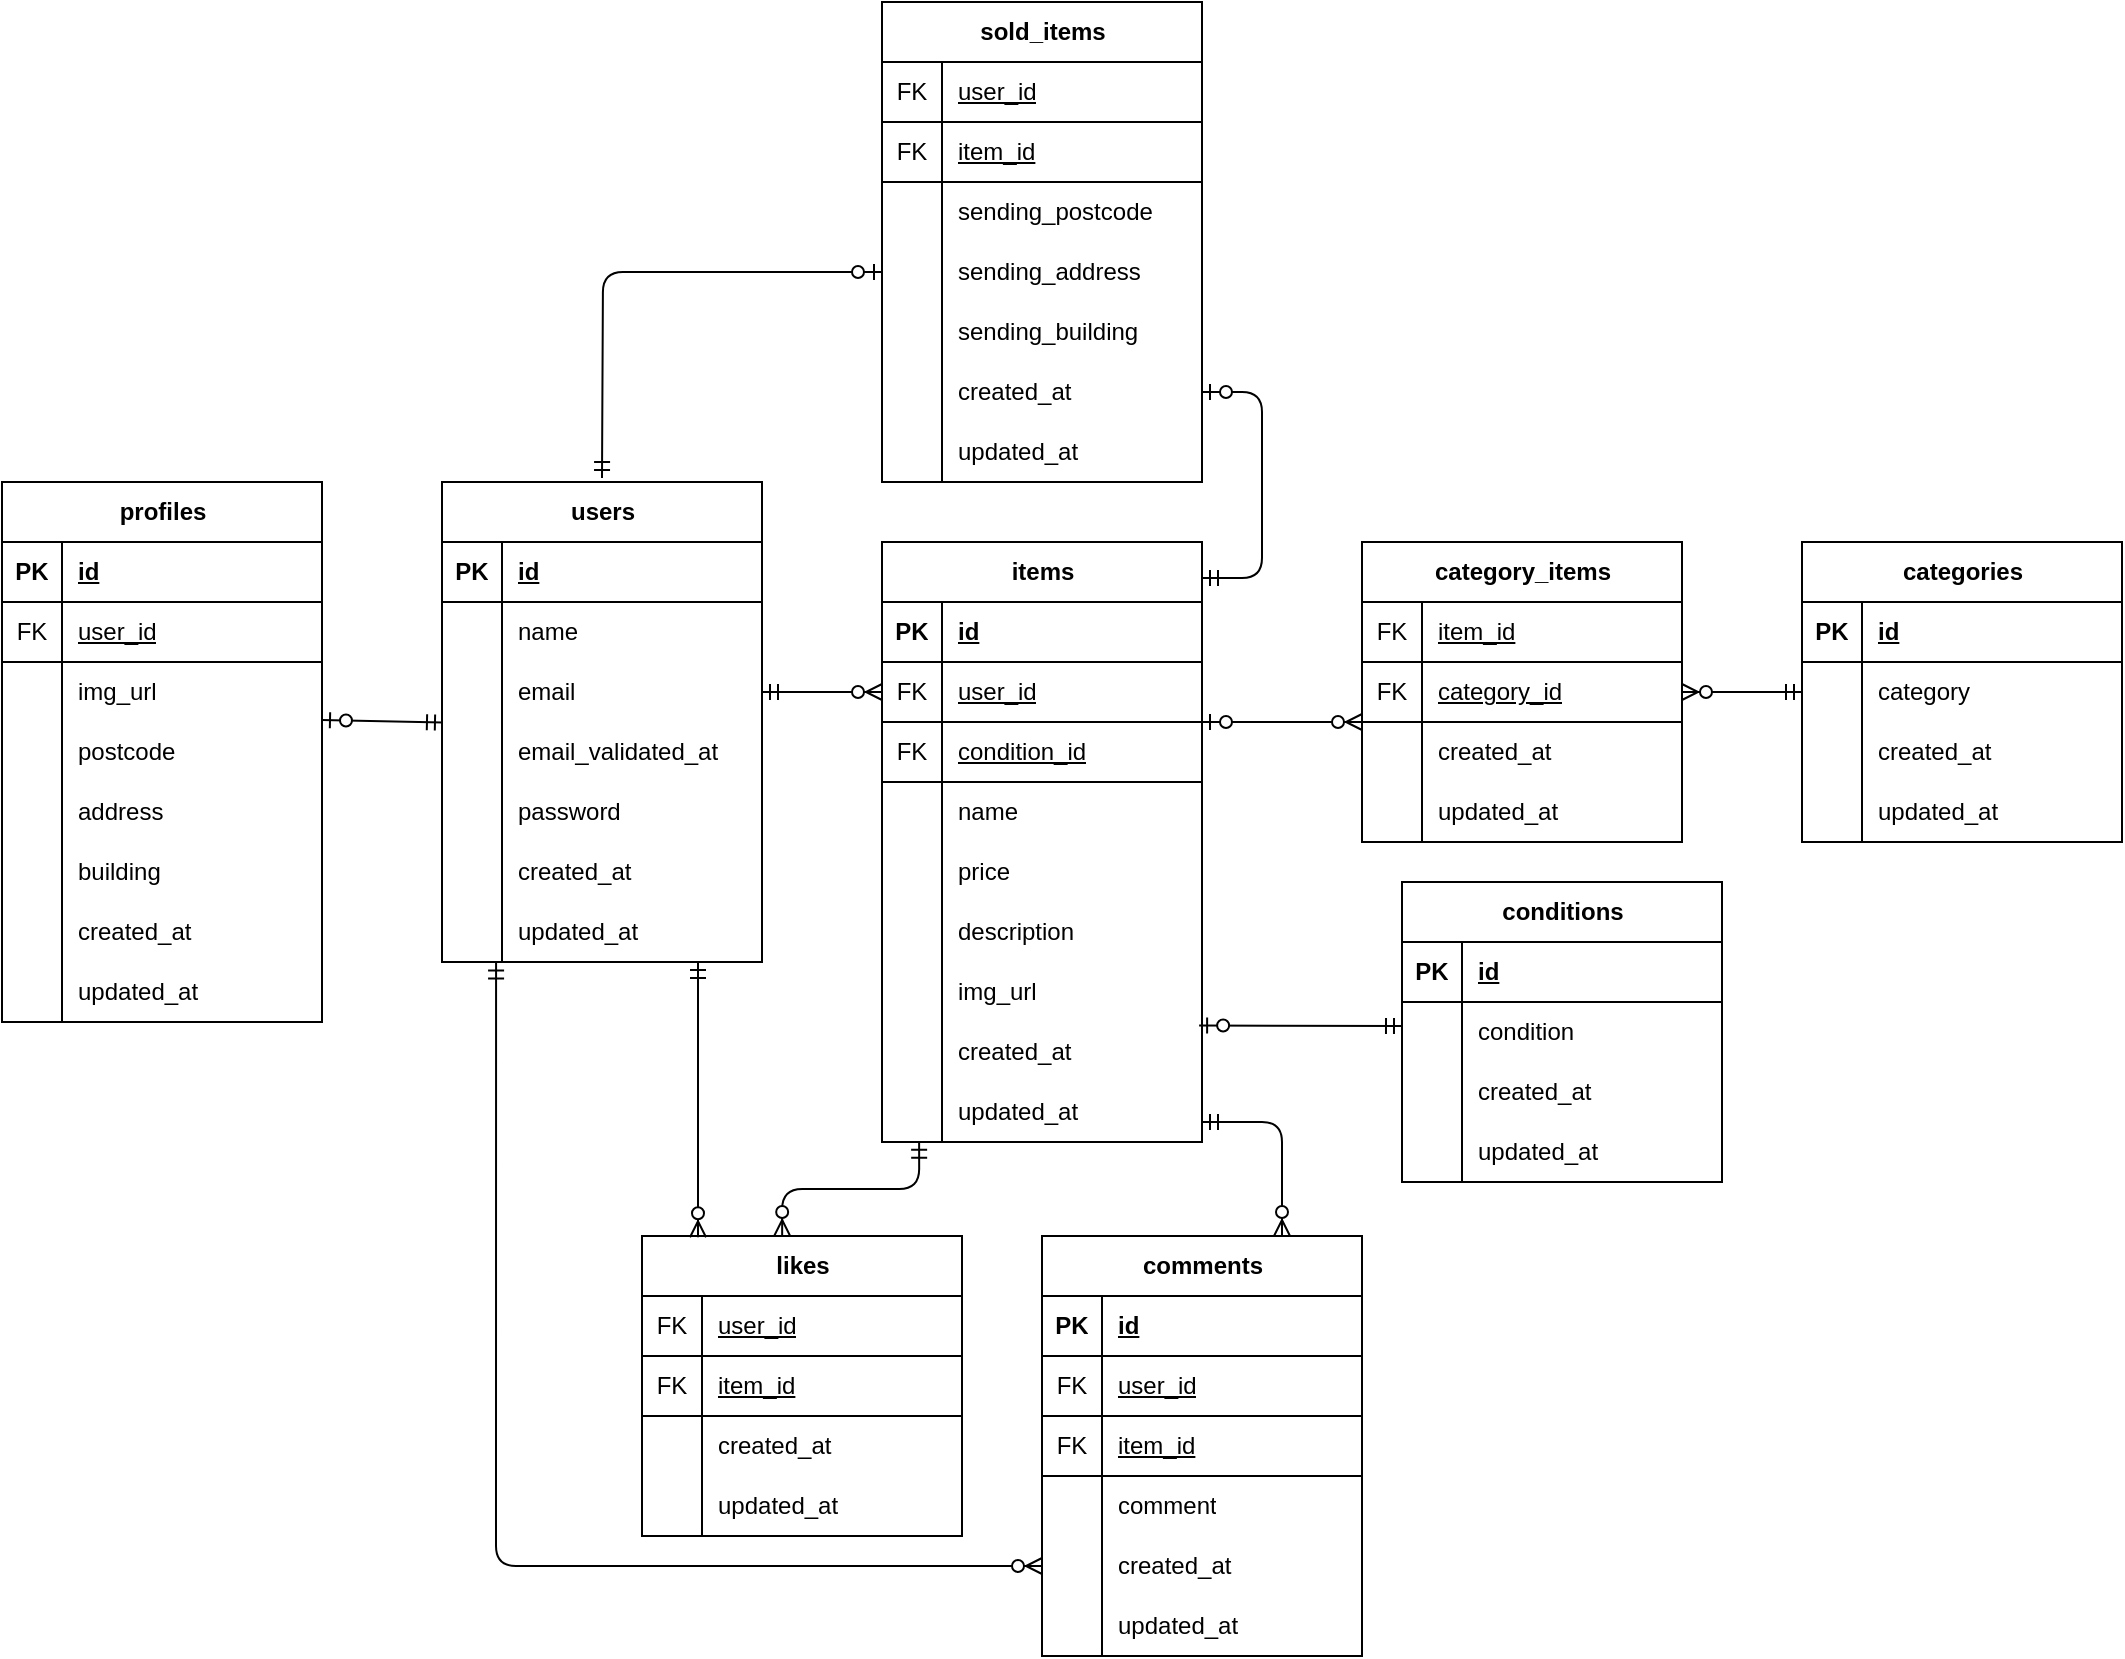 <mxfile>
    <diagram name="ページ1" id="TX2tW-eWj9nljTD5aBU9">
        <mxGraphModel dx="1456" dy="886" grid="0" gridSize="10" guides="1" tooltips="1" connect="1" arrows="1" fold="1" page="1" pageScale="1" pageWidth="1169" pageHeight="827" math="0" shadow="0">
            <root>
                <mxCell id="Qq37HYome5P-oXFjXzki-0"/>
                <mxCell id="Qq37HYome5P-oXFjXzki-1" parent="Qq37HYome5P-oXFjXzki-0"/>
                <mxCell id="Qq37HYome5P-oXFjXzki-2" value="users" style="shape=table;startSize=30;container=1;collapsible=1;childLayout=tableLayout;fixedRows=1;rowLines=0;fontStyle=1;align=center;resizeLast=1;html=1;" parent="Qq37HYome5P-oXFjXzki-1" vertex="1">
                    <mxGeometry x="220" y="240" width="160" height="240" as="geometry"/>
                </mxCell>
                <mxCell id="Qq37HYome5P-oXFjXzki-3" value="" style="shape=tableRow;horizontal=0;startSize=0;swimlaneHead=0;swimlaneBody=0;fillColor=none;collapsible=0;dropTarget=0;points=[[0,0.5],[1,0.5]];portConstraint=eastwest;top=0;left=0;right=0;bottom=1;" parent="Qq37HYome5P-oXFjXzki-2" vertex="1">
                    <mxGeometry y="30" width="160" height="30" as="geometry"/>
                </mxCell>
                <mxCell id="Qq37HYome5P-oXFjXzki-4" value="PK" style="shape=partialRectangle;connectable=0;fillColor=none;top=0;left=0;bottom=0;right=0;fontStyle=1;overflow=hidden;whiteSpace=wrap;html=1;" parent="Qq37HYome5P-oXFjXzki-3" vertex="1">
                    <mxGeometry width="30" height="30" as="geometry">
                        <mxRectangle width="30" height="30" as="alternateBounds"/>
                    </mxGeometry>
                </mxCell>
                <mxCell id="Qq37HYome5P-oXFjXzki-5" value="id" style="shape=partialRectangle;connectable=0;fillColor=none;top=0;left=0;bottom=0;right=0;align=left;spacingLeft=6;fontStyle=5;overflow=hidden;whiteSpace=wrap;html=1;" parent="Qq37HYome5P-oXFjXzki-3" vertex="1">
                    <mxGeometry x="30" width="130" height="30" as="geometry">
                        <mxRectangle width="130" height="30" as="alternateBounds"/>
                    </mxGeometry>
                </mxCell>
                <mxCell id="Qq37HYome5P-oXFjXzki-6" value="" style="shape=tableRow;horizontal=0;startSize=0;swimlaneHead=0;swimlaneBody=0;fillColor=none;collapsible=0;dropTarget=0;points=[[0,0.5],[1,0.5]];portConstraint=eastwest;top=0;left=0;right=0;bottom=0;" parent="Qq37HYome5P-oXFjXzki-2" vertex="1">
                    <mxGeometry y="60" width="160" height="30" as="geometry"/>
                </mxCell>
                <mxCell id="Qq37HYome5P-oXFjXzki-7" value="" style="shape=partialRectangle;connectable=0;fillColor=none;top=0;left=0;bottom=0;right=0;editable=1;overflow=hidden;whiteSpace=wrap;html=1;" parent="Qq37HYome5P-oXFjXzki-6" vertex="1">
                    <mxGeometry width="30" height="30" as="geometry">
                        <mxRectangle width="30" height="30" as="alternateBounds"/>
                    </mxGeometry>
                </mxCell>
                <mxCell id="Qq37HYome5P-oXFjXzki-8" value="name" style="shape=partialRectangle;connectable=0;fillColor=none;top=0;left=0;bottom=0;right=0;align=left;spacingLeft=6;overflow=hidden;whiteSpace=wrap;html=1;" parent="Qq37HYome5P-oXFjXzki-6" vertex="1">
                    <mxGeometry x="30" width="130" height="30" as="geometry">
                        <mxRectangle width="130" height="30" as="alternateBounds"/>
                    </mxGeometry>
                </mxCell>
                <mxCell id="Qq37HYome5P-oXFjXzki-9" value="" style="shape=tableRow;horizontal=0;startSize=0;swimlaneHead=0;swimlaneBody=0;fillColor=none;collapsible=0;dropTarget=0;points=[[0,0.5],[1,0.5]];portConstraint=eastwest;top=0;left=0;right=0;bottom=0;" parent="Qq37HYome5P-oXFjXzki-2" vertex="1">
                    <mxGeometry y="90" width="160" height="30" as="geometry"/>
                </mxCell>
                <mxCell id="Qq37HYome5P-oXFjXzki-10" value="" style="shape=partialRectangle;connectable=0;fillColor=none;top=0;left=0;bottom=0;right=0;editable=1;overflow=hidden;whiteSpace=wrap;html=1;" parent="Qq37HYome5P-oXFjXzki-9" vertex="1">
                    <mxGeometry width="30" height="30" as="geometry">
                        <mxRectangle width="30" height="30" as="alternateBounds"/>
                    </mxGeometry>
                </mxCell>
                <mxCell id="Qq37HYome5P-oXFjXzki-11" value="email" style="shape=partialRectangle;connectable=0;fillColor=none;top=0;left=0;bottom=0;right=0;align=left;spacingLeft=6;overflow=hidden;whiteSpace=wrap;html=1;" parent="Qq37HYome5P-oXFjXzki-9" vertex="1">
                    <mxGeometry x="30" width="130" height="30" as="geometry">
                        <mxRectangle width="130" height="30" as="alternateBounds"/>
                    </mxGeometry>
                </mxCell>
                <mxCell id="Qq37HYome5P-oXFjXzki-12" value="" style="shape=tableRow;horizontal=0;startSize=0;swimlaneHead=0;swimlaneBody=0;fillColor=none;collapsible=0;dropTarget=0;points=[[0,0.5],[1,0.5]];portConstraint=eastwest;top=0;left=0;right=0;bottom=0;" parent="Qq37HYome5P-oXFjXzki-2" vertex="1">
                    <mxGeometry y="120" width="160" height="30" as="geometry"/>
                </mxCell>
                <mxCell id="Qq37HYome5P-oXFjXzki-13" value="" style="shape=partialRectangle;connectable=0;fillColor=none;top=0;left=0;bottom=0;right=0;editable=1;overflow=hidden;whiteSpace=wrap;html=1;" parent="Qq37HYome5P-oXFjXzki-12" vertex="1">
                    <mxGeometry width="30" height="30" as="geometry">
                        <mxRectangle width="30" height="30" as="alternateBounds"/>
                    </mxGeometry>
                </mxCell>
                <mxCell id="Qq37HYome5P-oXFjXzki-14" value="email_validated_at" style="shape=partialRectangle;connectable=0;fillColor=none;top=0;left=0;bottom=0;right=0;align=left;spacingLeft=6;overflow=hidden;whiteSpace=wrap;html=1;" parent="Qq37HYome5P-oXFjXzki-12" vertex="1">
                    <mxGeometry x="30" width="130" height="30" as="geometry">
                        <mxRectangle width="130" height="30" as="alternateBounds"/>
                    </mxGeometry>
                </mxCell>
                <mxCell id="Qq37HYome5P-oXFjXzki-15" value="" style="shape=tableRow;horizontal=0;startSize=0;swimlaneHead=0;swimlaneBody=0;fillColor=none;collapsible=0;dropTarget=0;points=[[0,0.5],[1,0.5]];portConstraint=eastwest;top=0;left=0;right=0;bottom=0;" parent="Qq37HYome5P-oXFjXzki-2" vertex="1">
                    <mxGeometry y="150" width="160" height="30" as="geometry"/>
                </mxCell>
                <mxCell id="Qq37HYome5P-oXFjXzki-16" value="" style="shape=partialRectangle;connectable=0;fillColor=none;top=0;left=0;bottom=0;right=0;editable=1;overflow=hidden;whiteSpace=wrap;html=1;" parent="Qq37HYome5P-oXFjXzki-15" vertex="1">
                    <mxGeometry width="30" height="30" as="geometry">
                        <mxRectangle width="30" height="30" as="alternateBounds"/>
                    </mxGeometry>
                </mxCell>
                <mxCell id="Qq37HYome5P-oXFjXzki-17" value="password" style="shape=partialRectangle;connectable=0;fillColor=none;top=0;left=0;bottom=0;right=0;align=left;spacingLeft=6;overflow=hidden;whiteSpace=wrap;html=1;" parent="Qq37HYome5P-oXFjXzki-15" vertex="1">
                    <mxGeometry x="30" width="130" height="30" as="geometry">
                        <mxRectangle width="130" height="30" as="alternateBounds"/>
                    </mxGeometry>
                </mxCell>
                <mxCell id="Qq37HYome5P-oXFjXzki-18" value="" style="shape=tableRow;horizontal=0;startSize=0;swimlaneHead=0;swimlaneBody=0;fillColor=none;collapsible=0;dropTarget=0;points=[[0,0.5],[1,0.5]];portConstraint=eastwest;top=0;left=0;right=0;bottom=0;" parent="Qq37HYome5P-oXFjXzki-2" vertex="1">
                    <mxGeometry y="180" width="160" height="30" as="geometry"/>
                </mxCell>
                <mxCell id="Qq37HYome5P-oXFjXzki-19" value="" style="shape=partialRectangle;connectable=0;fillColor=none;top=0;left=0;bottom=0;right=0;editable=1;overflow=hidden;whiteSpace=wrap;html=1;" parent="Qq37HYome5P-oXFjXzki-18" vertex="1">
                    <mxGeometry width="30" height="30" as="geometry">
                        <mxRectangle width="30" height="30" as="alternateBounds"/>
                    </mxGeometry>
                </mxCell>
                <mxCell id="Qq37HYome5P-oXFjXzki-20" value="created_at" style="shape=partialRectangle;connectable=0;fillColor=none;top=0;left=0;bottom=0;right=0;align=left;spacingLeft=6;overflow=hidden;whiteSpace=wrap;html=1;" parent="Qq37HYome5P-oXFjXzki-18" vertex="1">
                    <mxGeometry x="30" width="130" height="30" as="geometry">
                        <mxRectangle width="130" height="30" as="alternateBounds"/>
                    </mxGeometry>
                </mxCell>
                <mxCell id="Qq37HYome5P-oXFjXzki-21" value="" style="shape=tableRow;horizontal=0;startSize=0;swimlaneHead=0;swimlaneBody=0;fillColor=none;collapsible=0;dropTarget=0;points=[[0,0.5],[1,0.5]];portConstraint=eastwest;top=0;left=0;right=0;bottom=0;" parent="Qq37HYome5P-oXFjXzki-2" vertex="1">
                    <mxGeometry y="210" width="160" height="30" as="geometry"/>
                </mxCell>
                <mxCell id="Qq37HYome5P-oXFjXzki-22" value="" style="shape=partialRectangle;connectable=0;fillColor=none;top=0;left=0;bottom=0;right=0;editable=1;overflow=hidden;whiteSpace=wrap;html=1;" parent="Qq37HYome5P-oXFjXzki-21" vertex="1">
                    <mxGeometry width="30" height="30" as="geometry">
                        <mxRectangle width="30" height="30" as="alternateBounds"/>
                    </mxGeometry>
                </mxCell>
                <mxCell id="Qq37HYome5P-oXFjXzki-23" value="updated_at" style="shape=partialRectangle;connectable=0;fillColor=none;top=0;left=0;bottom=0;right=0;align=left;spacingLeft=6;overflow=hidden;whiteSpace=wrap;html=1;" parent="Qq37HYome5P-oXFjXzki-21" vertex="1">
                    <mxGeometry x="30" width="130" height="30" as="geometry">
                        <mxRectangle width="130" height="30" as="alternateBounds"/>
                    </mxGeometry>
                </mxCell>
                <mxCell id="Qq37HYome5P-oXFjXzki-24" value="profiles" style="shape=table;startSize=30;container=1;collapsible=1;childLayout=tableLayout;fixedRows=1;rowLines=0;fontStyle=1;align=center;resizeLast=1;html=1;" parent="Qq37HYome5P-oXFjXzki-1" vertex="1">
                    <mxGeometry y="240" width="160" height="270" as="geometry"/>
                </mxCell>
                <mxCell id="Qq37HYome5P-oXFjXzki-25" value="" style="shape=tableRow;horizontal=0;startSize=0;swimlaneHead=0;swimlaneBody=0;fillColor=none;collapsible=0;dropTarget=0;points=[[0,0.5],[1,0.5]];portConstraint=eastwest;top=0;left=0;right=0;bottom=1;" parent="Qq37HYome5P-oXFjXzki-24" vertex="1">
                    <mxGeometry y="30" width="160" height="30" as="geometry"/>
                </mxCell>
                <mxCell id="Qq37HYome5P-oXFjXzki-26" value="PK" style="shape=partialRectangle;connectable=0;fillColor=none;top=0;left=0;bottom=0;right=0;fontStyle=1;overflow=hidden;whiteSpace=wrap;html=1;" parent="Qq37HYome5P-oXFjXzki-25" vertex="1">
                    <mxGeometry width="30" height="30" as="geometry">
                        <mxRectangle width="30" height="30" as="alternateBounds"/>
                    </mxGeometry>
                </mxCell>
                <mxCell id="Qq37HYome5P-oXFjXzki-27" value="id" style="shape=partialRectangle;connectable=0;fillColor=none;top=0;left=0;bottom=0;right=0;align=left;spacingLeft=6;fontStyle=5;overflow=hidden;whiteSpace=wrap;html=1;" parent="Qq37HYome5P-oXFjXzki-25" vertex="1">
                    <mxGeometry x="30" width="130" height="30" as="geometry">
                        <mxRectangle width="130" height="30" as="alternateBounds"/>
                    </mxGeometry>
                </mxCell>
                <mxCell id="Qq37HYome5P-oXFjXzki-28" value="" style="shape=tableRow;horizontal=0;startSize=0;swimlaneHead=0;swimlaneBody=0;fillColor=none;collapsible=0;dropTarget=0;points=[[0,0.5],[1,0.5]];portConstraint=eastwest;top=0;left=0;right=0;bottom=1;" parent="Qq37HYome5P-oXFjXzki-24" vertex="1">
                    <mxGeometry y="60" width="160" height="30" as="geometry"/>
                </mxCell>
                <mxCell id="Qq37HYome5P-oXFjXzki-29" value="&lt;span style=&quot;color: rgb(0, 0, 0); font-weight: 400;&quot;&gt;FK&lt;/span&gt;" style="shape=partialRectangle;connectable=0;fillColor=none;top=0;left=0;bottom=0;right=0;fontStyle=1;overflow=hidden;whiteSpace=wrap;html=1;" parent="Qq37HYome5P-oXFjXzki-28" vertex="1">
                    <mxGeometry width="30" height="30" as="geometry">
                        <mxRectangle width="30" height="30" as="alternateBounds"/>
                    </mxGeometry>
                </mxCell>
                <mxCell id="Qq37HYome5P-oXFjXzki-30" value="&lt;span style=&quot;color: rgb(0, 0, 0); font-weight: 400;&quot;&gt;user_id&lt;/span&gt;" style="shape=partialRectangle;connectable=0;fillColor=none;top=0;left=0;bottom=0;right=0;align=left;spacingLeft=6;fontStyle=5;overflow=hidden;whiteSpace=wrap;html=1;" parent="Qq37HYome5P-oXFjXzki-28" vertex="1">
                    <mxGeometry x="30" width="130" height="30" as="geometry">
                        <mxRectangle width="130" height="30" as="alternateBounds"/>
                    </mxGeometry>
                </mxCell>
                <mxCell id="Qq37HYome5P-oXFjXzki-31" value="" style="shape=tableRow;horizontal=0;startSize=0;swimlaneHead=0;swimlaneBody=0;fillColor=none;collapsible=0;dropTarget=0;points=[[0,0.5],[1,0.5]];portConstraint=eastwest;top=0;left=0;right=0;bottom=0;" parent="Qq37HYome5P-oXFjXzki-24" vertex="1">
                    <mxGeometry y="90" width="160" height="30" as="geometry"/>
                </mxCell>
                <mxCell id="Qq37HYome5P-oXFjXzki-32" value="" style="shape=partialRectangle;connectable=0;fillColor=none;top=0;left=0;bottom=0;right=0;editable=1;overflow=hidden;whiteSpace=wrap;html=1;" parent="Qq37HYome5P-oXFjXzki-31" vertex="1">
                    <mxGeometry width="30" height="30" as="geometry">
                        <mxRectangle width="30" height="30" as="alternateBounds"/>
                    </mxGeometry>
                </mxCell>
                <mxCell id="Qq37HYome5P-oXFjXzki-33" value="img_url" style="shape=partialRectangle;connectable=0;fillColor=none;top=0;left=0;bottom=0;right=0;align=left;spacingLeft=6;overflow=hidden;whiteSpace=wrap;html=1;" parent="Qq37HYome5P-oXFjXzki-31" vertex="1">
                    <mxGeometry x="30" width="130" height="30" as="geometry">
                        <mxRectangle width="130" height="30" as="alternateBounds"/>
                    </mxGeometry>
                </mxCell>
                <mxCell id="Qq37HYome5P-oXFjXzki-34" value="" style="shape=tableRow;horizontal=0;startSize=0;swimlaneHead=0;swimlaneBody=0;fillColor=none;collapsible=0;dropTarget=0;points=[[0,0.5],[1,0.5]];portConstraint=eastwest;top=0;left=0;right=0;bottom=0;" parent="Qq37HYome5P-oXFjXzki-24" vertex="1">
                    <mxGeometry y="120" width="160" height="30" as="geometry"/>
                </mxCell>
                <mxCell id="Qq37HYome5P-oXFjXzki-35" value="" style="shape=partialRectangle;connectable=0;fillColor=none;top=0;left=0;bottom=0;right=0;editable=1;overflow=hidden;whiteSpace=wrap;html=1;" parent="Qq37HYome5P-oXFjXzki-34" vertex="1">
                    <mxGeometry width="30" height="30" as="geometry">
                        <mxRectangle width="30" height="30" as="alternateBounds"/>
                    </mxGeometry>
                </mxCell>
                <mxCell id="Qq37HYome5P-oXFjXzki-36" value="postcode" style="shape=partialRectangle;connectable=0;fillColor=none;top=0;left=0;bottom=0;right=0;align=left;spacingLeft=6;overflow=hidden;whiteSpace=wrap;html=1;" parent="Qq37HYome5P-oXFjXzki-34" vertex="1">
                    <mxGeometry x="30" width="130" height="30" as="geometry">
                        <mxRectangle width="130" height="30" as="alternateBounds"/>
                    </mxGeometry>
                </mxCell>
                <mxCell id="Qq37HYome5P-oXFjXzki-37" value="" style="shape=tableRow;horizontal=0;startSize=0;swimlaneHead=0;swimlaneBody=0;fillColor=none;collapsible=0;dropTarget=0;points=[[0,0.5],[1,0.5]];portConstraint=eastwest;top=0;left=0;right=0;bottom=0;" parent="Qq37HYome5P-oXFjXzki-24" vertex="1">
                    <mxGeometry y="150" width="160" height="30" as="geometry"/>
                </mxCell>
                <mxCell id="Qq37HYome5P-oXFjXzki-38" value="" style="shape=partialRectangle;connectable=0;fillColor=none;top=0;left=0;bottom=0;right=0;editable=1;overflow=hidden;whiteSpace=wrap;html=1;" parent="Qq37HYome5P-oXFjXzki-37" vertex="1">
                    <mxGeometry width="30" height="30" as="geometry">
                        <mxRectangle width="30" height="30" as="alternateBounds"/>
                    </mxGeometry>
                </mxCell>
                <mxCell id="Qq37HYome5P-oXFjXzki-39" value="address" style="shape=partialRectangle;connectable=0;fillColor=none;top=0;left=0;bottom=0;right=0;align=left;spacingLeft=6;overflow=hidden;whiteSpace=wrap;html=1;" parent="Qq37HYome5P-oXFjXzki-37" vertex="1">
                    <mxGeometry x="30" width="130" height="30" as="geometry">
                        <mxRectangle width="130" height="30" as="alternateBounds"/>
                    </mxGeometry>
                </mxCell>
                <mxCell id="Qq37HYome5P-oXFjXzki-40" value="" style="shape=tableRow;horizontal=0;startSize=0;swimlaneHead=0;swimlaneBody=0;fillColor=none;collapsible=0;dropTarget=0;points=[[0,0.5],[1,0.5]];portConstraint=eastwest;top=0;left=0;right=0;bottom=0;" parent="Qq37HYome5P-oXFjXzki-24" vertex="1">
                    <mxGeometry y="180" width="160" height="30" as="geometry"/>
                </mxCell>
                <mxCell id="Qq37HYome5P-oXFjXzki-41" value="" style="shape=partialRectangle;connectable=0;fillColor=none;top=0;left=0;bottom=0;right=0;editable=1;overflow=hidden;whiteSpace=wrap;html=1;" parent="Qq37HYome5P-oXFjXzki-40" vertex="1">
                    <mxGeometry width="30" height="30" as="geometry">
                        <mxRectangle width="30" height="30" as="alternateBounds"/>
                    </mxGeometry>
                </mxCell>
                <mxCell id="Qq37HYome5P-oXFjXzki-42" value="building" style="shape=partialRectangle;connectable=0;fillColor=none;top=0;left=0;bottom=0;right=0;align=left;spacingLeft=6;overflow=hidden;whiteSpace=wrap;html=1;" parent="Qq37HYome5P-oXFjXzki-40" vertex="1">
                    <mxGeometry x="30" width="130" height="30" as="geometry">
                        <mxRectangle width="130" height="30" as="alternateBounds"/>
                    </mxGeometry>
                </mxCell>
                <mxCell id="Qq37HYome5P-oXFjXzki-43" value="" style="shape=tableRow;horizontal=0;startSize=0;swimlaneHead=0;swimlaneBody=0;fillColor=none;collapsible=0;dropTarget=0;points=[[0,0.5],[1,0.5]];portConstraint=eastwest;top=0;left=0;right=0;bottom=0;" parent="Qq37HYome5P-oXFjXzki-24" vertex="1">
                    <mxGeometry y="210" width="160" height="30" as="geometry"/>
                </mxCell>
                <mxCell id="Qq37HYome5P-oXFjXzki-44" value="" style="shape=partialRectangle;connectable=0;fillColor=none;top=0;left=0;bottom=0;right=0;editable=1;overflow=hidden;whiteSpace=wrap;html=1;" parent="Qq37HYome5P-oXFjXzki-43" vertex="1">
                    <mxGeometry width="30" height="30" as="geometry">
                        <mxRectangle width="30" height="30" as="alternateBounds"/>
                    </mxGeometry>
                </mxCell>
                <mxCell id="Qq37HYome5P-oXFjXzki-45" value="&lt;span style=&quot;color: rgb(0, 0, 0);&quot;&gt;created_at&lt;/span&gt;" style="shape=partialRectangle;connectable=0;fillColor=none;top=0;left=0;bottom=0;right=0;align=left;spacingLeft=6;overflow=hidden;whiteSpace=wrap;html=1;" parent="Qq37HYome5P-oXFjXzki-43" vertex="1">
                    <mxGeometry x="30" width="130" height="30" as="geometry">
                        <mxRectangle width="130" height="30" as="alternateBounds"/>
                    </mxGeometry>
                </mxCell>
                <mxCell id="Qq37HYome5P-oXFjXzki-46" value="" style="shape=tableRow;horizontal=0;startSize=0;swimlaneHead=0;swimlaneBody=0;fillColor=none;collapsible=0;dropTarget=0;points=[[0,0.5],[1,0.5]];portConstraint=eastwest;top=0;left=0;right=0;bottom=0;" parent="Qq37HYome5P-oXFjXzki-24" vertex="1">
                    <mxGeometry y="240" width="160" height="30" as="geometry"/>
                </mxCell>
                <mxCell id="Qq37HYome5P-oXFjXzki-47" value="" style="shape=partialRectangle;connectable=0;fillColor=none;top=0;left=0;bottom=0;right=0;editable=1;overflow=hidden;whiteSpace=wrap;html=1;" parent="Qq37HYome5P-oXFjXzki-46" vertex="1">
                    <mxGeometry width="30" height="30" as="geometry">
                        <mxRectangle width="30" height="30" as="alternateBounds"/>
                    </mxGeometry>
                </mxCell>
                <mxCell id="Qq37HYome5P-oXFjXzki-48" value="&lt;span style=&quot;color: rgb(0, 0, 0);&quot;&gt;updated_at&lt;/span&gt;" style="shape=partialRectangle;connectable=0;fillColor=none;top=0;left=0;bottom=0;right=0;align=left;spacingLeft=6;overflow=hidden;whiteSpace=wrap;html=1;" parent="Qq37HYome5P-oXFjXzki-46" vertex="1">
                    <mxGeometry x="30" width="130" height="30" as="geometry">
                        <mxRectangle width="130" height="30" as="alternateBounds"/>
                    </mxGeometry>
                </mxCell>
                <mxCell id="Qq37HYome5P-oXFjXzki-49" value="items" style="shape=table;startSize=30;container=1;collapsible=1;childLayout=tableLayout;fixedRows=1;rowLines=0;fontStyle=1;align=center;resizeLast=1;html=1;" parent="Qq37HYome5P-oXFjXzki-1" vertex="1">
                    <mxGeometry x="440" y="270" width="160" height="300" as="geometry"/>
                </mxCell>
                <mxCell id="Qq37HYome5P-oXFjXzki-50" value="" style="shape=tableRow;horizontal=0;startSize=0;swimlaneHead=0;swimlaneBody=0;fillColor=none;collapsible=0;dropTarget=0;points=[[0,0.5],[1,0.5]];portConstraint=eastwest;top=0;left=0;right=0;bottom=1;" parent="Qq37HYome5P-oXFjXzki-49" vertex="1">
                    <mxGeometry y="30" width="160" height="30" as="geometry"/>
                </mxCell>
                <mxCell id="Qq37HYome5P-oXFjXzki-51" value="PK" style="shape=partialRectangle;connectable=0;fillColor=none;top=0;left=0;bottom=0;right=0;fontStyle=1;overflow=hidden;whiteSpace=wrap;html=1;" parent="Qq37HYome5P-oXFjXzki-50" vertex="1">
                    <mxGeometry width="30" height="30" as="geometry">
                        <mxRectangle width="30" height="30" as="alternateBounds"/>
                    </mxGeometry>
                </mxCell>
                <mxCell id="Qq37HYome5P-oXFjXzki-52" value="id" style="shape=partialRectangle;connectable=0;fillColor=none;top=0;left=0;bottom=0;right=0;align=left;spacingLeft=6;fontStyle=5;overflow=hidden;whiteSpace=wrap;html=1;" parent="Qq37HYome5P-oXFjXzki-50" vertex="1">
                    <mxGeometry x="30" width="130" height="30" as="geometry">
                        <mxRectangle width="130" height="30" as="alternateBounds"/>
                    </mxGeometry>
                </mxCell>
                <mxCell id="Qq37HYome5P-oXFjXzki-53" value="" style="shape=tableRow;horizontal=0;startSize=0;swimlaneHead=0;swimlaneBody=0;fillColor=none;collapsible=0;dropTarget=0;points=[[0,0.5],[1,0.5]];portConstraint=eastwest;top=0;left=0;right=0;bottom=1;" parent="Qq37HYome5P-oXFjXzki-49" vertex="1">
                    <mxGeometry y="60" width="160" height="30" as="geometry"/>
                </mxCell>
                <mxCell id="Qq37HYome5P-oXFjXzki-54" value="&lt;span style=&quot;font-weight: normal;&quot;&gt;FK&lt;/span&gt;" style="shape=partialRectangle;connectable=0;fillColor=none;top=0;left=0;bottom=0;right=0;fontStyle=1;overflow=hidden;whiteSpace=wrap;html=1;" parent="Qq37HYome5P-oXFjXzki-53" vertex="1">
                    <mxGeometry width="30" height="30" as="geometry">
                        <mxRectangle width="30" height="30" as="alternateBounds"/>
                    </mxGeometry>
                </mxCell>
                <mxCell id="Qq37HYome5P-oXFjXzki-55" value="&lt;span style=&quot;font-weight: normal;&quot;&gt;user_id&lt;/span&gt;" style="shape=partialRectangle;connectable=0;fillColor=none;top=0;left=0;bottom=0;right=0;align=left;spacingLeft=6;fontStyle=5;overflow=hidden;whiteSpace=wrap;html=1;" parent="Qq37HYome5P-oXFjXzki-53" vertex="1">
                    <mxGeometry x="30" width="130" height="30" as="geometry">
                        <mxRectangle width="130" height="30" as="alternateBounds"/>
                    </mxGeometry>
                </mxCell>
                <mxCell id="Qq37HYome5P-oXFjXzki-56" value="" style="shape=tableRow;horizontal=0;startSize=0;swimlaneHead=0;swimlaneBody=0;fillColor=none;collapsible=0;dropTarget=0;points=[[0,0.5],[1,0.5]];portConstraint=eastwest;top=0;left=0;right=0;bottom=1;" parent="Qq37HYome5P-oXFjXzki-49" vertex="1">
                    <mxGeometry y="90" width="160" height="30" as="geometry"/>
                </mxCell>
                <mxCell id="Qq37HYome5P-oXFjXzki-57" value="&lt;span style=&quot;font-weight: normal;&quot;&gt;FK&lt;/span&gt;" style="shape=partialRectangle;connectable=0;fillColor=none;top=0;left=0;bottom=0;right=0;fontStyle=1;overflow=hidden;whiteSpace=wrap;html=1;" parent="Qq37HYome5P-oXFjXzki-56" vertex="1">
                    <mxGeometry width="30" height="30" as="geometry">
                        <mxRectangle width="30" height="30" as="alternateBounds"/>
                    </mxGeometry>
                </mxCell>
                <mxCell id="Qq37HYome5P-oXFjXzki-58" value="&lt;span style=&quot;font-weight: 400;&quot;&gt;condition_id&lt;/span&gt;" style="shape=partialRectangle;connectable=0;fillColor=none;top=0;left=0;bottom=0;right=0;align=left;spacingLeft=6;fontStyle=5;overflow=hidden;whiteSpace=wrap;html=1;" parent="Qq37HYome5P-oXFjXzki-56" vertex="1">
                    <mxGeometry x="30" width="130" height="30" as="geometry">
                        <mxRectangle width="130" height="30" as="alternateBounds"/>
                    </mxGeometry>
                </mxCell>
                <mxCell id="Qq37HYome5P-oXFjXzki-59" value="" style="shape=tableRow;horizontal=0;startSize=0;swimlaneHead=0;swimlaneBody=0;fillColor=none;collapsible=0;dropTarget=0;points=[[0,0.5],[1,0.5]];portConstraint=eastwest;top=0;left=0;right=0;bottom=0;" parent="Qq37HYome5P-oXFjXzki-49" vertex="1">
                    <mxGeometry y="120" width="160" height="30" as="geometry"/>
                </mxCell>
                <mxCell id="Qq37HYome5P-oXFjXzki-60" value="" style="shape=partialRectangle;connectable=0;fillColor=none;top=0;left=0;bottom=0;right=0;editable=1;overflow=hidden;whiteSpace=wrap;html=1;" parent="Qq37HYome5P-oXFjXzki-59" vertex="1">
                    <mxGeometry width="30" height="30" as="geometry">
                        <mxRectangle width="30" height="30" as="alternateBounds"/>
                    </mxGeometry>
                </mxCell>
                <mxCell id="Qq37HYome5P-oXFjXzki-61" value="name" style="shape=partialRectangle;connectable=0;fillColor=none;top=0;left=0;bottom=0;right=0;align=left;spacingLeft=6;overflow=hidden;whiteSpace=wrap;html=1;" parent="Qq37HYome5P-oXFjXzki-59" vertex="1">
                    <mxGeometry x="30" width="130" height="30" as="geometry">
                        <mxRectangle width="130" height="30" as="alternateBounds"/>
                    </mxGeometry>
                </mxCell>
                <mxCell id="Qq37HYome5P-oXFjXzki-62" value="" style="shape=tableRow;horizontal=0;startSize=0;swimlaneHead=0;swimlaneBody=0;fillColor=none;collapsible=0;dropTarget=0;points=[[0,0.5],[1,0.5]];portConstraint=eastwest;top=0;left=0;right=0;bottom=0;" parent="Qq37HYome5P-oXFjXzki-49" vertex="1">
                    <mxGeometry y="150" width="160" height="30" as="geometry"/>
                </mxCell>
                <mxCell id="Qq37HYome5P-oXFjXzki-63" value="" style="shape=partialRectangle;connectable=0;fillColor=none;top=0;left=0;bottom=0;right=0;editable=1;overflow=hidden;whiteSpace=wrap;html=1;" parent="Qq37HYome5P-oXFjXzki-62" vertex="1">
                    <mxGeometry width="30" height="30" as="geometry">
                        <mxRectangle width="30" height="30" as="alternateBounds"/>
                    </mxGeometry>
                </mxCell>
                <mxCell id="Qq37HYome5P-oXFjXzki-64" value="price" style="shape=partialRectangle;connectable=0;fillColor=none;top=0;left=0;bottom=0;right=0;align=left;spacingLeft=6;overflow=hidden;whiteSpace=wrap;html=1;" parent="Qq37HYome5P-oXFjXzki-62" vertex="1">
                    <mxGeometry x="30" width="130" height="30" as="geometry">
                        <mxRectangle width="130" height="30" as="alternateBounds"/>
                    </mxGeometry>
                </mxCell>
                <mxCell id="Qq37HYome5P-oXFjXzki-65" value="" style="shape=tableRow;horizontal=0;startSize=0;swimlaneHead=0;swimlaneBody=0;fillColor=none;collapsible=0;dropTarget=0;points=[[0,0.5],[1,0.5]];portConstraint=eastwest;top=0;left=0;right=0;bottom=0;" parent="Qq37HYome5P-oXFjXzki-49" vertex="1">
                    <mxGeometry y="180" width="160" height="30" as="geometry"/>
                </mxCell>
                <mxCell id="Qq37HYome5P-oXFjXzki-66" value="" style="shape=partialRectangle;connectable=0;fillColor=none;top=0;left=0;bottom=0;right=0;editable=1;overflow=hidden;whiteSpace=wrap;html=1;" parent="Qq37HYome5P-oXFjXzki-65" vertex="1">
                    <mxGeometry width="30" height="30" as="geometry">
                        <mxRectangle width="30" height="30" as="alternateBounds"/>
                    </mxGeometry>
                </mxCell>
                <mxCell id="Qq37HYome5P-oXFjXzki-67" value="description" style="shape=partialRectangle;connectable=0;fillColor=none;top=0;left=0;bottom=0;right=0;align=left;spacingLeft=6;overflow=hidden;whiteSpace=wrap;html=1;" parent="Qq37HYome5P-oXFjXzki-65" vertex="1">
                    <mxGeometry x="30" width="130" height="30" as="geometry">
                        <mxRectangle width="130" height="30" as="alternateBounds"/>
                    </mxGeometry>
                </mxCell>
                <mxCell id="Qq37HYome5P-oXFjXzki-68" value="" style="shape=tableRow;horizontal=0;startSize=0;swimlaneHead=0;swimlaneBody=0;fillColor=none;collapsible=0;dropTarget=0;points=[[0,0.5],[1,0.5]];portConstraint=eastwest;top=0;left=0;right=0;bottom=0;" parent="Qq37HYome5P-oXFjXzki-49" vertex="1">
                    <mxGeometry y="210" width="160" height="30" as="geometry"/>
                </mxCell>
                <mxCell id="Qq37HYome5P-oXFjXzki-69" value="" style="shape=partialRectangle;connectable=0;fillColor=none;top=0;left=0;bottom=0;right=0;editable=1;overflow=hidden;whiteSpace=wrap;html=1;" parent="Qq37HYome5P-oXFjXzki-68" vertex="1">
                    <mxGeometry width="30" height="30" as="geometry">
                        <mxRectangle width="30" height="30" as="alternateBounds"/>
                    </mxGeometry>
                </mxCell>
                <mxCell id="Qq37HYome5P-oXFjXzki-70" value="img_url" style="shape=partialRectangle;connectable=0;fillColor=none;top=0;left=0;bottom=0;right=0;align=left;spacingLeft=6;overflow=hidden;whiteSpace=wrap;html=1;" parent="Qq37HYome5P-oXFjXzki-68" vertex="1">
                    <mxGeometry x="30" width="130" height="30" as="geometry">
                        <mxRectangle width="130" height="30" as="alternateBounds"/>
                    </mxGeometry>
                </mxCell>
                <mxCell id="Qq37HYome5P-oXFjXzki-71" value="" style="shape=tableRow;horizontal=0;startSize=0;swimlaneHead=0;swimlaneBody=0;fillColor=none;collapsible=0;dropTarget=0;points=[[0,0.5],[1,0.5]];portConstraint=eastwest;top=0;left=0;right=0;bottom=0;" parent="Qq37HYome5P-oXFjXzki-49" vertex="1">
                    <mxGeometry y="240" width="160" height="30" as="geometry"/>
                </mxCell>
                <mxCell id="Qq37HYome5P-oXFjXzki-72" value="" style="shape=partialRectangle;connectable=0;fillColor=none;top=0;left=0;bottom=0;right=0;editable=1;overflow=hidden;whiteSpace=wrap;html=1;" parent="Qq37HYome5P-oXFjXzki-71" vertex="1">
                    <mxGeometry width="30" height="30" as="geometry">
                        <mxRectangle width="30" height="30" as="alternateBounds"/>
                    </mxGeometry>
                </mxCell>
                <mxCell id="Qq37HYome5P-oXFjXzki-73" value="&lt;span style=&quot;color: rgb(0, 0, 0);&quot;&gt;created_at&lt;/span&gt;" style="shape=partialRectangle;connectable=0;fillColor=none;top=0;left=0;bottom=0;right=0;align=left;spacingLeft=6;overflow=hidden;whiteSpace=wrap;html=1;" parent="Qq37HYome5P-oXFjXzki-71" vertex="1">
                    <mxGeometry x="30" width="130" height="30" as="geometry">
                        <mxRectangle width="130" height="30" as="alternateBounds"/>
                    </mxGeometry>
                </mxCell>
                <mxCell id="Qq37HYome5P-oXFjXzki-74" value="" style="shape=tableRow;horizontal=0;startSize=0;swimlaneHead=0;swimlaneBody=0;fillColor=none;collapsible=0;dropTarget=0;points=[[0,0.5],[1,0.5]];portConstraint=eastwest;top=0;left=0;right=0;bottom=0;" parent="Qq37HYome5P-oXFjXzki-49" vertex="1">
                    <mxGeometry y="270" width="160" height="30" as="geometry"/>
                </mxCell>
                <mxCell id="Qq37HYome5P-oXFjXzki-75" value="" style="shape=partialRectangle;connectable=0;fillColor=none;top=0;left=0;bottom=0;right=0;editable=1;overflow=hidden;whiteSpace=wrap;html=1;" parent="Qq37HYome5P-oXFjXzki-74" vertex="1">
                    <mxGeometry width="30" height="30" as="geometry">
                        <mxRectangle width="30" height="30" as="alternateBounds"/>
                    </mxGeometry>
                </mxCell>
                <mxCell id="Qq37HYome5P-oXFjXzki-76" value="&lt;span style=&quot;color: rgb(0, 0, 0);&quot;&gt;updated_at&lt;/span&gt;" style="shape=partialRectangle;connectable=0;fillColor=none;top=0;left=0;bottom=0;right=0;align=left;spacingLeft=6;overflow=hidden;whiteSpace=wrap;html=1;" parent="Qq37HYome5P-oXFjXzki-74" vertex="1">
                    <mxGeometry x="30" width="130" height="30" as="geometry">
                        <mxRectangle width="130" height="30" as="alternateBounds"/>
                    </mxGeometry>
                </mxCell>
                <mxCell id="Qq37HYome5P-oXFjXzki-77" value="sold_items" style="shape=table;startSize=30;container=1;collapsible=1;childLayout=tableLayout;fixedRows=1;rowLines=0;fontStyle=1;align=center;resizeLast=1;html=1;" parent="Qq37HYome5P-oXFjXzki-1" vertex="1">
                    <mxGeometry x="440" width="160" height="240" as="geometry"/>
                </mxCell>
                <mxCell id="Qq37HYome5P-oXFjXzki-78" value="" style="shape=tableRow;horizontal=0;startSize=0;swimlaneHead=0;swimlaneBody=0;fillColor=none;collapsible=0;dropTarget=0;points=[[0,0.5],[1,0.5]];portConstraint=eastwest;top=0;left=0;right=0;bottom=1;" parent="Qq37HYome5P-oXFjXzki-77" vertex="1">
                    <mxGeometry y="30" width="160" height="30" as="geometry"/>
                </mxCell>
                <mxCell id="Qq37HYome5P-oXFjXzki-79" value="&lt;span style=&quot;font-weight: normal;&quot;&gt;FK&lt;/span&gt;" style="shape=partialRectangle;connectable=0;fillColor=none;top=0;left=0;bottom=0;right=0;fontStyle=1;overflow=hidden;whiteSpace=wrap;html=1;" parent="Qq37HYome5P-oXFjXzki-78" vertex="1">
                    <mxGeometry width="30" height="30" as="geometry">
                        <mxRectangle width="30" height="30" as="alternateBounds"/>
                    </mxGeometry>
                </mxCell>
                <mxCell id="Qq37HYome5P-oXFjXzki-80" value="&lt;span style=&quot;font-weight: normal;&quot;&gt;user_id&lt;/span&gt;" style="shape=partialRectangle;connectable=0;fillColor=none;top=0;left=0;bottom=0;right=0;align=left;spacingLeft=6;fontStyle=5;overflow=hidden;whiteSpace=wrap;html=1;" parent="Qq37HYome5P-oXFjXzki-78" vertex="1">
                    <mxGeometry x="30" width="130" height="30" as="geometry">
                        <mxRectangle width="130" height="30" as="alternateBounds"/>
                    </mxGeometry>
                </mxCell>
                <mxCell id="Qq37HYome5P-oXFjXzki-81" value="" style="shape=tableRow;horizontal=0;startSize=0;swimlaneHead=0;swimlaneBody=0;fillColor=none;collapsible=0;dropTarget=0;points=[[0,0.5],[1,0.5]];portConstraint=eastwest;top=0;left=0;right=0;bottom=1;" parent="Qq37HYome5P-oXFjXzki-77" vertex="1">
                    <mxGeometry y="60" width="160" height="30" as="geometry"/>
                </mxCell>
                <mxCell id="Qq37HYome5P-oXFjXzki-82" value="&lt;span style=&quot;font-weight: normal;&quot;&gt;FK&lt;/span&gt;" style="shape=partialRectangle;connectable=0;fillColor=none;top=0;left=0;bottom=0;right=0;fontStyle=1;overflow=hidden;whiteSpace=wrap;html=1;" parent="Qq37HYome5P-oXFjXzki-81" vertex="1">
                    <mxGeometry width="30" height="30" as="geometry">
                        <mxRectangle width="30" height="30" as="alternateBounds"/>
                    </mxGeometry>
                </mxCell>
                <mxCell id="Qq37HYome5P-oXFjXzki-83" value="&lt;span style=&quot;font-weight: normal;&quot;&gt;item_id&lt;/span&gt;" style="shape=partialRectangle;connectable=0;fillColor=none;top=0;left=0;bottom=0;right=0;align=left;spacingLeft=6;fontStyle=5;overflow=hidden;whiteSpace=wrap;html=1;" parent="Qq37HYome5P-oXFjXzki-81" vertex="1">
                    <mxGeometry x="30" width="130" height="30" as="geometry">
                        <mxRectangle width="130" height="30" as="alternateBounds"/>
                    </mxGeometry>
                </mxCell>
                <mxCell id="Qq37HYome5P-oXFjXzki-84" value="" style="shape=tableRow;horizontal=0;startSize=0;swimlaneHead=0;swimlaneBody=0;fillColor=none;collapsible=0;dropTarget=0;points=[[0,0.5],[1,0.5]];portConstraint=eastwest;top=0;left=0;right=0;bottom=0;" parent="Qq37HYome5P-oXFjXzki-77" vertex="1">
                    <mxGeometry y="90" width="160" height="30" as="geometry"/>
                </mxCell>
                <mxCell id="Qq37HYome5P-oXFjXzki-85" value="" style="shape=partialRectangle;connectable=0;fillColor=none;top=0;left=0;bottom=0;right=0;editable=1;overflow=hidden;whiteSpace=wrap;html=1;" parent="Qq37HYome5P-oXFjXzki-84" vertex="1">
                    <mxGeometry width="30" height="30" as="geometry">
                        <mxRectangle width="30" height="30" as="alternateBounds"/>
                    </mxGeometry>
                </mxCell>
                <mxCell id="Qq37HYome5P-oXFjXzki-86" value="sending_postcode" style="shape=partialRectangle;connectable=0;fillColor=none;top=0;left=0;bottom=0;right=0;align=left;spacingLeft=6;overflow=hidden;whiteSpace=wrap;html=1;" parent="Qq37HYome5P-oXFjXzki-84" vertex="1">
                    <mxGeometry x="30" width="130" height="30" as="geometry">
                        <mxRectangle width="130" height="30" as="alternateBounds"/>
                    </mxGeometry>
                </mxCell>
                <mxCell id="Qq37HYome5P-oXFjXzki-87" value="" style="shape=tableRow;horizontal=0;startSize=0;swimlaneHead=0;swimlaneBody=0;fillColor=none;collapsible=0;dropTarget=0;points=[[0,0.5],[1,0.5]];portConstraint=eastwest;top=0;left=0;right=0;bottom=0;" parent="Qq37HYome5P-oXFjXzki-77" vertex="1">
                    <mxGeometry y="120" width="160" height="30" as="geometry"/>
                </mxCell>
                <mxCell id="Qq37HYome5P-oXFjXzki-88" value="" style="shape=partialRectangle;connectable=0;fillColor=none;top=0;left=0;bottom=0;right=0;editable=1;overflow=hidden;whiteSpace=wrap;html=1;" parent="Qq37HYome5P-oXFjXzki-87" vertex="1">
                    <mxGeometry width="30" height="30" as="geometry">
                        <mxRectangle width="30" height="30" as="alternateBounds"/>
                    </mxGeometry>
                </mxCell>
                <mxCell id="Qq37HYome5P-oXFjXzki-89" value="sending_address" style="shape=partialRectangle;connectable=0;fillColor=none;top=0;left=0;bottom=0;right=0;align=left;spacingLeft=6;overflow=hidden;whiteSpace=wrap;html=1;" parent="Qq37HYome5P-oXFjXzki-87" vertex="1">
                    <mxGeometry x="30" width="130" height="30" as="geometry">
                        <mxRectangle width="130" height="30" as="alternateBounds"/>
                    </mxGeometry>
                </mxCell>
                <mxCell id="Qq37HYome5P-oXFjXzki-90" value="" style="shape=tableRow;horizontal=0;startSize=0;swimlaneHead=0;swimlaneBody=0;fillColor=none;collapsible=0;dropTarget=0;points=[[0,0.5],[1,0.5]];portConstraint=eastwest;top=0;left=0;right=0;bottom=0;" parent="Qq37HYome5P-oXFjXzki-77" vertex="1">
                    <mxGeometry y="150" width="160" height="30" as="geometry"/>
                </mxCell>
                <mxCell id="Qq37HYome5P-oXFjXzki-91" value="" style="shape=partialRectangle;connectable=0;fillColor=none;top=0;left=0;bottom=0;right=0;editable=1;overflow=hidden;whiteSpace=wrap;html=1;" parent="Qq37HYome5P-oXFjXzki-90" vertex="1">
                    <mxGeometry width="30" height="30" as="geometry">
                        <mxRectangle width="30" height="30" as="alternateBounds"/>
                    </mxGeometry>
                </mxCell>
                <mxCell id="Qq37HYome5P-oXFjXzki-92" value="sending_building" style="shape=partialRectangle;connectable=0;fillColor=none;top=0;left=0;bottom=0;right=0;align=left;spacingLeft=6;overflow=hidden;whiteSpace=wrap;html=1;" parent="Qq37HYome5P-oXFjXzki-90" vertex="1">
                    <mxGeometry x="30" width="130" height="30" as="geometry">
                        <mxRectangle width="130" height="30" as="alternateBounds"/>
                    </mxGeometry>
                </mxCell>
                <mxCell id="Qq37HYome5P-oXFjXzki-93" value="" style="shape=tableRow;horizontal=0;startSize=0;swimlaneHead=0;swimlaneBody=0;fillColor=none;collapsible=0;dropTarget=0;points=[[0,0.5],[1,0.5]];portConstraint=eastwest;top=0;left=0;right=0;bottom=0;" parent="Qq37HYome5P-oXFjXzki-77" vertex="1">
                    <mxGeometry y="180" width="160" height="30" as="geometry"/>
                </mxCell>
                <mxCell id="Qq37HYome5P-oXFjXzki-94" value="" style="shape=partialRectangle;connectable=0;fillColor=none;top=0;left=0;bottom=0;right=0;editable=1;overflow=hidden;whiteSpace=wrap;html=1;" parent="Qq37HYome5P-oXFjXzki-93" vertex="1">
                    <mxGeometry width="30" height="30" as="geometry">
                        <mxRectangle width="30" height="30" as="alternateBounds"/>
                    </mxGeometry>
                </mxCell>
                <mxCell id="Qq37HYome5P-oXFjXzki-95" value="&lt;span style=&quot;color: rgb(0, 0, 0);&quot;&gt;created_at&lt;/span&gt;" style="shape=partialRectangle;connectable=0;fillColor=none;top=0;left=0;bottom=0;right=0;align=left;spacingLeft=6;overflow=hidden;whiteSpace=wrap;html=1;" parent="Qq37HYome5P-oXFjXzki-93" vertex="1">
                    <mxGeometry x="30" width="130" height="30" as="geometry">
                        <mxRectangle width="130" height="30" as="alternateBounds"/>
                    </mxGeometry>
                </mxCell>
                <mxCell id="Qq37HYome5P-oXFjXzki-96" value="" style="shape=tableRow;horizontal=0;startSize=0;swimlaneHead=0;swimlaneBody=0;fillColor=none;collapsible=0;dropTarget=0;points=[[0,0.5],[1,0.5]];portConstraint=eastwest;top=0;left=0;right=0;bottom=0;" parent="Qq37HYome5P-oXFjXzki-77" vertex="1">
                    <mxGeometry y="210" width="160" height="30" as="geometry"/>
                </mxCell>
                <mxCell id="Qq37HYome5P-oXFjXzki-97" value="" style="shape=partialRectangle;connectable=0;fillColor=none;top=0;left=0;bottom=0;right=0;editable=1;overflow=hidden;whiteSpace=wrap;html=1;" parent="Qq37HYome5P-oXFjXzki-96" vertex="1">
                    <mxGeometry width="30" height="30" as="geometry">
                        <mxRectangle width="30" height="30" as="alternateBounds"/>
                    </mxGeometry>
                </mxCell>
                <mxCell id="Qq37HYome5P-oXFjXzki-98" value="&lt;span style=&quot;color: rgb(0, 0, 0);&quot;&gt;updated_at&lt;/span&gt;" style="shape=partialRectangle;connectable=0;fillColor=none;top=0;left=0;bottom=0;right=0;align=left;spacingLeft=6;overflow=hidden;whiteSpace=wrap;html=1;" parent="Qq37HYome5P-oXFjXzki-96" vertex="1">
                    <mxGeometry x="30" width="130" height="30" as="geometry">
                        <mxRectangle width="130" height="30" as="alternateBounds"/>
                    </mxGeometry>
                </mxCell>
                <mxCell id="Qq37HYome5P-oXFjXzki-99" value="likes" style="shape=table;startSize=30;container=1;collapsible=1;childLayout=tableLayout;fixedRows=1;rowLines=0;fontStyle=1;align=center;resizeLast=1;html=1;" parent="Qq37HYome5P-oXFjXzki-1" vertex="1">
                    <mxGeometry x="320" y="617" width="160" height="150" as="geometry"/>
                </mxCell>
                <mxCell id="Qq37HYome5P-oXFjXzki-100" value="" style="shape=tableRow;horizontal=0;startSize=0;swimlaneHead=0;swimlaneBody=0;fillColor=none;collapsible=0;dropTarget=0;points=[[0,0.5],[1,0.5]];portConstraint=eastwest;top=0;left=0;right=0;bottom=1;" parent="Qq37HYome5P-oXFjXzki-99" vertex="1">
                    <mxGeometry y="30" width="160" height="30" as="geometry"/>
                </mxCell>
                <mxCell id="Qq37HYome5P-oXFjXzki-101" value="&lt;span style=&quot;font-weight: normal;&quot;&gt;FK&lt;/span&gt;" style="shape=partialRectangle;connectable=0;fillColor=none;top=0;left=0;bottom=0;right=0;fontStyle=1;overflow=hidden;whiteSpace=wrap;html=1;" parent="Qq37HYome5P-oXFjXzki-100" vertex="1">
                    <mxGeometry width="30" height="30" as="geometry">
                        <mxRectangle width="30" height="30" as="alternateBounds"/>
                    </mxGeometry>
                </mxCell>
                <mxCell id="Qq37HYome5P-oXFjXzki-102" value="&lt;span style=&quot;font-weight: normal;&quot;&gt;user_id&lt;/span&gt;" style="shape=partialRectangle;connectable=0;fillColor=none;top=0;left=0;bottom=0;right=0;align=left;spacingLeft=6;fontStyle=5;overflow=hidden;whiteSpace=wrap;html=1;" parent="Qq37HYome5P-oXFjXzki-100" vertex="1">
                    <mxGeometry x="30" width="130" height="30" as="geometry">
                        <mxRectangle width="130" height="30" as="alternateBounds"/>
                    </mxGeometry>
                </mxCell>
                <mxCell id="Qq37HYome5P-oXFjXzki-103" value="" style="shape=tableRow;horizontal=0;startSize=0;swimlaneHead=0;swimlaneBody=0;fillColor=none;collapsible=0;dropTarget=0;points=[[0,0.5],[1,0.5]];portConstraint=eastwest;top=0;left=0;right=0;bottom=1;" parent="Qq37HYome5P-oXFjXzki-99" vertex="1">
                    <mxGeometry y="60" width="160" height="30" as="geometry"/>
                </mxCell>
                <mxCell id="Qq37HYome5P-oXFjXzki-104" value="&lt;span style=&quot;font-weight: normal;&quot;&gt;FK&lt;/span&gt;" style="shape=partialRectangle;connectable=0;fillColor=none;top=0;left=0;bottom=0;right=0;fontStyle=1;overflow=hidden;whiteSpace=wrap;html=1;" parent="Qq37HYome5P-oXFjXzki-103" vertex="1">
                    <mxGeometry width="30" height="30" as="geometry">
                        <mxRectangle width="30" height="30" as="alternateBounds"/>
                    </mxGeometry>
                </mxCell>
                <mxCell id="Qq37HYome5P-oXFjXzki-105" value="&lt;span style=&quot;font-weight: normal;&quot;&gt;item_id&lt;/span&gt;" style="shape=partialRectangle;connectable=0;fillColor=none;top=0;left=0;bottom=0;right=0;align=left;spacingLeft=6;fontStyle=5;overflow=hidden;whiteSpace=wrap;html=1;" parent="Qq37HYome5P-oXFjXzki-103" vertex="1">
                    <mxGeometry x="30" width="130" height="30" as="geometry">
                        <mxRectangle width="130" height="30" as="alternateBounds"/>
                    </mxGeometry>
                </mxCell>
                <mxCell id="Qq37HYome5P-oXFjXzki-106" value="" style="shape=tableRow;horizontal=0;startSize=0;swimlaneHead=0;swimlaneBody=0;fillColor=none;collapsible=0;dropTarget=0;points=[[0,0.5],[1,0.5]];portConstraint=eastwest;top=0;left=0;right=0;bottom=0;" parent="Qq37HYome5P-oXFjXzki-99" vertex="1">
                    <mxGeometry y="90" width="160" height="30" as="geometry"/>
                </mxCell>
                <mxCell id="Qq37HYome5P-oXFjXzki-107" value="" style="shape=partialRectangle;connectable=0;fillColor=none;top=0;left=0;bottom=0;right=0;editable=1;overflow=hidden;whiteSpace=wrap;html=1;" parent="Qq37HYome5P-oXFjXzki-106" vertex="1">
                    <mxGeometry width="30" height="30" as="geometry">
                        <mxRectangle width="30" height="30" as="alternateBounds"/>
                    </mxGeometry>
                </mxCell>
                <mxCell id="Qq37HYome5P-oXFjXzki-108" value="&lt;span style=&quot;color: rgb(0, 0, 0);&quot;&gt;created_at&lt;/span&gt;" style="shape=partialRectangle;connectable=0;fillColor=none;top=0;left=0;bottom=0;right=0;align=left;spacingLeft=6;overflow=hidden;whiteSpace=wrap;html=1;" parent="Qq37HYome5P-oXFjXzki-106" vertex="1">
                    <mxGeometry x="30" width="130" height="30" as="geometry">
                        <mxRectangle width="130" height="30" as="alternateBounds"/>
                    </mxGeometry>
                </mxCell>
                <mxCell id="Qq37HYome5P-oXFjXzki-109" value="" style="shape=tableRow;horizontal=0;startSize=0;swimlaneHead=0;swimlaneBody=0;fillColor=none;collapsible=0;dropTarget=0;points=[[0,0.5],[1,0.5]];portConstraint=eastwest;top=0;left=0;right=0;bottom=0;" parent="Qq37HYome5P-oXFjXzki-99" vertex="1">
                    <mxGeometry y="120" width="160" height="30" as="geometry"/>
                </mxCell>
                <mxCell id="Qq37HYome5P-oXFjXzki-110" value="" style="shape=partialRectangle;connectable=0;fillColor=none;top=0;left=0;bottom=0;right=0;editable=1;overflow=hidden;whiteSpace=wrap;html=1;" parent="Qq37HYome5P-oXFjXzki-109" vertex="1">
                    <mxGeometry width="30" height="30" as="geometry">
                        <mxRectangle width="30" height="30" as="alternateBounds"/>
                    </mxGeometry>
                </mxCell>
                <mxCell id="Qq37HYome5P-oXFjXzki-111" value="&lt;span style=&quot;color: rgb(0, 0, 0);&quot;&gt;updated_at&lt;/span&gt;" style="shape=partialRectangle;connectable=0;fillColor=none;top=0;left=0;bottom=0;right=0;align=left;spacingLeft=6;overflow=hidden;whiteSpace=wrap;html=1;" parent="Qq37HYome5P-oXFjXzki-109" vertex="1">
                    <mxGeometry x="30" width="130" height="30" as="geometry">
                        <mxRectangle width="130" height="30" as="alternateBounds"/>
                    </mxGeometry>
                </mxCell>
                <mxCell id="Qq37HYome5P-oXFjXzki-115" value="comments" style="shape=table;startSize=30;container=1;collapsible=1;childLayout=tableLayout;fixedRows=1;rowLines=0;fontStyle=1;align=center;resizeLast=1;html=1;" parent="Qq37HYome5P-oXFjXzki-1" vertex="1">
                    <mxGeometry x="520" y="617" width="160" height="210" as="geometry"/>
                </mxCell>
                <mxCell id="Qq37HYome5P-oXFjXzki-116" value="" style="shape=tableRow;horizontal=0;startSize=0;swimlaneHead=0;swimlaneBody=0;fillColor=none;collapsible=0;dropTarget=0;points=[[0,0.5],[1,0.5]];portConstraint=eastwest;top=0;left=0;right=0;bottom=1;" parent="Qq37HYome5P-oXFjXzki-115" vertex="1">
                    <mxGeometry y="30" width="160" height="30" as="geometry"/>
                </mxCell>
                <mxCell id="Qq37HYome5P-oXFjXzki-117" value="PK" style="shape=partialRectangle;connectable=0;fillColor=none;top=0;left=0;bottom=0;right=0;fontStyle=1;overflow=hidden;whiteSpace=wrap;html=1;" parent="Qq37HYome5P-oXFjXzki-116" vertex="1">
                    <mxGeometry width="30" height="30" as="geometry">
                        <mxRectangle width="30" height="30" as="alternateBounds"/>
                    </mxGeometry>
                </mxCell>
                <mxCell id="Qq37HYome5P-oXFjXzki-118" value="id" style="shape=partialRectangle;connectable=0;fillColor=none;top=0;left=0;bottom=0;right=0;align=left;spacingLeft=6;fontStyle=5;overflow=hidden;whiteSpace=wrap;html=1;" parent="Qq37HYome5P-oXFjXzki-116" vertex="1">
                    <mxGeometry x="30" width="130" height="30" as="geometry">
                        <mxRectangle width="130" height="30" as="alternateBounds"/>
                    </mxGeometry>
                </mxCell>
                <mxCell id="Qq37HYome5P-oXFjXzki-119" value="" style="shape=tableRow;horizontal=0;startSize=0;swimlaneHead=0;swimlaneBody=0;fillColor=none;collapsible=0;dropTarget=0;points=[[0,0.5],[1,0.5]];portConstraint=eastwest;top=0;left=0;right=0;bottom=1;" parent="Qq37HYome5P-oXFjXzki-115" vertex="1">
                    <mxGeometry y="60" width="160" height="30" as="geometry"/>
                </mxCell>
                <mxCell id="Qq37HYome5P-oXFjXzki-120" value="&lt;span style=&quot;font-weight: normal;&quot;&gt;FK&lt;/span&gt;" style="shape=partialRectangle;connectable=0;fillColor=none;top=0;left=0;bottom=0;right=0;fontStyle=1;overflow=hidden;whiteSpace=wrap;html=1;" parent="Qq37HYome5P-oXFjXzki-119" vertex="1">
                    <mxGeometry width="30" height="30" as="geometry">
                        <mxRectangle width="30" height="30" as="alternateBounds"/>
                    </mxGeometry>
                </mxCell>
                <mxCell id="Qq37HYome5P-oXFjXzki-121" value="&lt;span style=&quot;font-weight: normal;&quot;&gt;user_id&lt;/span&gt;" style="shape=partialRectangle;connectable=0;fillColor=none;top=0;left=0;bottom=0;right=0;align=left;spacingLeft=6;fontStyle=5;overflow=hidden;whiteSpace=wrap;html=1;" parent="Qq37HYome5P-oXFjXzki-119" vertex="1">
                    <mxGeometry x="30" width="130" height="30" as="geometry">
                        <mxRectangle width="130" height="30" as="alternateBounds"/>
                    </mxGeometry>
                </mxCell>
                <mxCell id="Qq37HYome5P-oXFjXzki-122" value="" style="shape=tableRow;horizontal=0;startSize=0;swimlaneHead=0;swimlaneBody=0;fillColor=none;collapsible=0;dropTarget=0;points=[[0,0.5],[1,0.5]];portConstraint=eastwest;top=0;left=0;right=0;bottom=1;" parent="Qq37HYome5P-oXFjXzki-115" vertex="1">
                    <mxGeometry y="90" width="160" height="30" as="geometry"/>
                </mxCell>
                <mxCell id="Qq37HYome5P-oXFjXzki-123" value="&lt;span style=&quot;font-weight: normal;&quot;&gt;FK&lt;/span&gt;" style="shape=partialRectangle;connectable=0;fillColor=none;top=0;left=0;bottom=0;right=0;fontStyle=1;overflow=hidden;whiteSpace=wrap;html=1;" parent="Qq37HYome5P-oXFjXzki-122" vertex="1">
                    <mxGeometry width="30" height="30" as="geometry">
                        <mxRectangle width="30" height="30" as="alternateBounds"/>
                    </mxGeometry>
                </mxCell>
                <mxCell id="Qq37HYome5P-oXFjXzki-124" value="&lt;span style=&quot;font-weight: normal;&quot;&gt;item_id&lt;/span&gt;" style="shape=partialRectangle;connectable=0;fillColor=none;top=0;left=0;bottom=0;right=0;align=left;spacingLeft=6;fontStyle=5;overflow=hidden;whiteSpace=wrap;html=1;" parent="Qq37HYome5P-oXFjXzki-122" vertex="1">
                    <mxGeometry x="30" width="130" height="30" as="geometry">
                        <mxRectangle width="130" height="30" as="alternateBounds"/>
                    </mxGeometry>
                </mxCell>
                <mxCell id="Qq37HYome5P-oXFjXzki-131" value="" style="shape=tableRow;horizontal=0;startSize=0;swimlaneHead=0;swimlaneBody=0;fillColor=none;collapsible=0;dropTarget=0;points=[[0,0.5],[1,0.5]];portConstraint=eastwest;top=0;left=0;right=0;bottom=0;" parent="Qq37HYome5P-oXFjXzki-115" vertex="1">
                    <mxGeometry y="120" width="160" height="30" as="geometry"/>
                </mxCell>
                <mxCell id="Qq37HYome5P-oXFjXzki-132" value="" style="shape=partialRectangle;connectable=0;fillColor=none;top=0;left=0;bottom=0;right=0;editable=1;overflow=hidden;whiteSpace=wrap;html=1;" parent="Qq37HYome5P-oXFjXzki-131" vertex="1">
                    <mxGeometry width="30" height="30" as="geometry">
                        <mxRectangle width="30" height="30" as="alternateBounds"/>
                    </mxGeometry>
                </mxCell>
                <mxCell id="Qq37HYome5P-oXFjXzki-133" value="comment" style="shape=partialRectangle;connectable=0;fillColor=none;top=0;left=0;bottom=0;right=0;align=left;spacingLeft=6;overflow=hidden;whiteSpace=wrap;html=1;" parent="Qq37HYome5P-oXFjXzki-131" vertex="1">
                    <mxGeometry x="30" width="130" height="30" as="geometry">
                        <mxRectangle width="130" height="30" as="alternateBounds"/>
                    </mxGeometry>
                </mxCell>
                <mxCell id="Qq37HYome5P-oXFjXzki-125" value="" style="shape=tableRow;horizontal=0;startSize=0;swimlaneHead=0;swimlaneBody=0;fillColor=none;collapsible=0;dropTarget=0;points=[[0,0.5],[1,0.5]];portConstraint=eastwest;top=0;left=0;right=0;bottom=0;" parent="Qq37HYome5P-oXFjXzki-115" vertex="1">
                    <mxGeometry y="150" width="160" height="30" as="geometry"/>
                </mxCell>
                <mxCell id="Qq37HYome5P-oXFjXzki-126" value="" style="shape=partialRectangle;connectable=0;fillColor=none;top=0;left=0;bottom=0;right=0;editable=1;overflow=hidden;whiteSpace=wrap;html=1;" parent="Qq37HYome5P-oXFjXzki-125" vertex="1">
                    <mxGeometry width="30" height="30" as="geometry">
                        <mxRectangle width="30" height="30" as="alternateBounds"/>
                    </mxGeometry>
                </mxCell>
                <mxCell id="Qq37HYome5P-oXFjXzki-127" value="&lt;span style=&quot;color: rgb(0, 0, 0);&quot;&gt;created_at&lt;/span&gt;" style="shape=partialRectangle;connectable=0;fillColor=none;top=0;left=0;bottom=0;right=0;align=left;spacingLeft=6;overflow=hidden;whiteSpace=wrap;html=1;" parent="Qq37HYome5P-oXFjXzki-125" vertex="1">
                    <mxGeometry x="30" width="130" height="30" as="geometry">
                        <mxRectangle width="130" height="30" as="alternateBounds"/>
                    </mxGeometry>
                </mxCell>
                <mxCell id="Qq37HYome5P-oXFjXzki-128" value="" style="shape=tableRow;horizontal=0;startSize=0;swimlaneHead=0;swimlaneBody=0;fillColor=none;collapsible=0;dropTarget=0;points=[[0,0.5],[1,0.5]];portConstraint=eastwest;top=0;left=0;right=0;bottom=0;" parent="Qq37HYome5P-oXFjXzki-115" vertex="1">
                    <mxGeometry y="180" width="160" height="30" as="geometry"/>
                </mxCell>
                <mxCell id="Qq37HYome5P-oXFjXzki-129" value="" style="shape=partialRectangle;connectable=0;fillColor=none;top=0;left=0;bottom=0;right=0;editable=1;overflow=hidden;whiteSpace=wrap;html=1;" parent="Qq37HYome5P-oXFjXzki-128" vertex="1">
                    <mxGeometry width="30" height="30" as="geometry">
                        <mxRectangle width="30" height="30" as="alternateBounds"/>
                    </mxGeometry>
                </mxCell>
                <mxCell id="Qq37HYome5P-oXFjXzki-130" value="&lt;span style=&quot;color: rgb(0, 0, 0);&quot;&gt;updated_at&lt;/span&gt;" style="shape=partialRectangle;connectable=0;fillColor=none;top=0;left=0;bottom=0;right=0;align=left;spacingLeft=6;overflow=hidden;whiteSpace=wrap;html=1;" parent="Qq37HYome5P-oXFjXzki-128" vertex="1">
                    <mxGeometry x="30" width="130" height="30" as="geometry">
                        <mxRectangle width="130" height="30" as="alternateBounds"/>
                    </mxGeometry>
                </mxCell>
                <mxCell id="Qq37HYome5P-oXFjXzki-134" value="conditions" style="shape=table;startSize=30;container=1;collapsible=1;childLayout=tableLayout;fixedRows=1;rowLines=0;fontStyle=1;align=center;resizeLast=1;html=1;" parent="Qq37HYome5P-oXFjXzki-1" vertex="1">
                    <mxGeometry x="700" y="440" width="160" height="150" as="geometry"/>
                </mxCell>
                <mxCell id="Qq37HYome5P-oXFjXzki-135" value="" style="shape=tableRow;horizontal=0;startSize=0;swimlaneHead=0;swimlaneBody=0;fillColor=none;collapsible=0;dropTarget=0;points=[[0,0.5],[1,0.5]];portConstraint=eastwest;top=0;left=0;right=0;bottom=1;" parent="Qq37HYome5P-oXFjXzki-134" vertex="1">
                    <mxGeometry y="30" width="160" height="30" as="geometry"/>
                </mxCell>
                <mxCell id="Qq37HYome5P-oXFjXzki-136" value="PK" style="shape=partialRectangle;connectable=0;fillColor=none;top=0;left=0;bottom=0;right=0;fontStyle=1;overflow=hidden;whiteSpace=wrap;html=1;" parent="Qq37HYome5P-oXFjXzki-135" vertex="1">
                    <mxGeometry width="30" height="30" as="geometry">
                        <mxRectangle width="30" height="30" as="alternateBounds"/>
                    </mxGeometry>
                </mxCell>
                <mxCell id="Qq37HYome5P-oXFjXzki-137" value="id" style="shape=partialRectangle;connectable=0;fillColor=none;top=0;left=0;bottom=0;right=0;align=left;spacingLeft=6;fontStyle=5;overflow=hidden;whiteSpace=wrap;html=1;" parent="Qq37HYome5P-oXFjXzki-135" vertex="1">
                    <mxGeometry x="30" width="130" height="30" as="geometry">
                        <mxRectangle width="130" height="30" as="alternateBounds"/>
                    </mxGeometry>
                </mxCell>
                <mxCell id="Qq37HYome5P-oXFjXzki-138" value="" style="shape=tableRow;horizontal=0;startSize=0;swimlaneHead=0;swimlaneBody=0;fillColor=none;collapsible=0;dropTarget=0;points=[[0,0.5],[1,0.5]];portConstraint=eastwest;top=0;left=0;right=0;bottom=0;" parent="Qq37HYome5P-oXFjXzki-134" vertex="1">
                    <mxGeometry y="60" width="160" height="30" as="geometry"/>
                </mxCell>
                <mxCell id="Qq37HYome5P-oXFjXzki-139" value="" style="shape=partialRectangle;connectable=0;fillColor=none;top=0;left=0;bottom=0;right=0;editable=1;overflow=hidden;whiteSpace=wrap;html=1;" parent="Qq37HYome5P-oXFjXzki-138" vertex="1">
                    <mxGeometry width="30" height="30" as="geometry">
                        <mxRectangle width="30" height="30" as="alternateBounds"/>
                    </mxGeometry>
                </mxCell>
                <mxCell id="Qq37HYome5P-oXFjXzki-140" value="condition" style="shape=partialRectangle;connectable=0;fillColor=none;top=0;left=0;bottom=0;right=0;align=left;spacingLeft=6;overflow=hidden;whiteSpace=wrap;html=1;" parent="Qq37HYome5P-oXFjXzki-138" vertex="1">
                    <mxGeometry x="30" width="130" height="30" as="geometry">
                        <mxRectangle width="130" height="30" as="alternateBounds"/>
                    </mxGeometry>
                </mxCell>
                <mxCell id="Qq37HYome5P-oXFjXzki-141" value="" style="shape=tableRow;horizontal=0;startSize=0;swimlaneHead=0;swimlaneBody=0;fillColor=none;collapsible=0;dropTarget=0;points=[[0,0.5],[1,0.5]];portConstraint=eastwest;top=0;left=0;right=0;bottom=0;" parent="Qq37HYome5P-oXFjXzki-134" vertex="1">
                    <mxGeometry y="90" width="160" height="30" as="geometry"/>
                </mxCell>
                <mxCell id="Qq37HYome5P-oXFjXzki-142" value="" style="shape=partialRectangle;connectable=0;fillColor=none;top=0;left=0;bottom=0;right=0;editable=1;overflow=hidden;whiteSpace=wrap;html=1;" parent="Qq37HYome5P-oXFjXzki-141" vertex="1">
                    <mxGeometry width="30" height="30" as="geometry">
                        <mxRectangle width="30" height="30" as="alternateBounds"/>
                    </mxGeometry>
                </mxCell>
                <mxCell id="Qq37HYome5P-oXFjXzki-143" value="&lt;span style=&quot;color: rgb(0, 0, 0);&quot;&gt;created_at&lt;/span&gt;" style="shape=partialRectangle;connectable=0;fillColor=none;top=0;left=0;bottom=0;right=0;align=left;spacingLeft=6;overflow=hidden;whiteSpace=wrap;html=1;" parent="Qq37HYome5P-oXFjXzki-141" vertex="1">
                    <mxGeometry x="30" width="130" height="30" as="geometry">
                        <mxRectangle width="130" height="30" as="alternateBounds"/>
                    </mxGeometry>
                </mxCell>
                <mxCell id="Qq37HYome5P-oXFjXzki-144" value="" style="shape=tableRow;horizontal=0;startSize=0;swimlaneHead=0;swimlaneBody=0;fillColor=none;collapsible=0;dropTarget=0;points=[[0,0.5],[1,0.5]];portConstraint=eastwest;top=0;left=0;right=0;bottom=0;" parent="Qq37HYome5P-oXFjXzki-134" vertex="1">
                    <mxGeometry y="120" width="160" height="30" as="geometry"/>
                </mxCell>
                <mxCell id="Qq37HYome5P-oXFjXzki-145" value="" style="shape=partialRectangle;connectable=0;fillColor=none;top=0;left=0;bottom=0;right=0;editable=1;overflow=hidden;whiteSpace=wrap;html=1;" parent="Qq37HYome5P-oXFjXzki-144" vertex="1">
                    <mxGeometry width="30" height="30" as="geometry">
                        <mxRectangle width="30" height="30" as="alternateBounds"/>
                    </mxGeometry>
                </mxCell>
                <mxCell id="Qq37HYome5P-oXFjXzki-146" value="&lt;span style=&quot;color: rgb(0, 0, 0);&quot;&gt;updated_at&lt;/span&gt;" style="shape=partialRectangle;connectable=0;fillColor=none;top=0;left=0;bottom=0;right=0;align=left;spacingLeft=6;overflow=hidden;whiteSpace=wrap;html=1;" parent="Qq37HYome5P-oXFjXzki-144" vertex="1">
                    <mxGeometry x="30" width="130" height="30" as="geometry">
                        <mxRectangle width="130" height="30" as="alternateBounds"/>
                    </mxGeometry>
                </mxCell>
                <mxCell id="Qq37HYome5P-oXFjXzki-147" value="categories" style="shape=table;startSize=30;container=1;collapsible=1;childLayout=tableLayout;fixedRows=1;rowLines=0;fontStyle=1;align=center;resizeLast=1;html=1;" parent="Qq37HYome5P-oXFjXzki-1" vertex="1">
                    <mxGeometry x="900" y="270" width="160" height="150" as="geometry"/>
                </mxCell>
                <mxCell id="Qq37HYome5P-oXFjXzki-148" value="" style="shape=tableRow;horizontal=0;startSize=0;swimlaneHead=0;swimlaneBody=0;fillColor=none;collapsible=0;dropTarget=0;points=[[0,0.5],[1,0.5]];portConstraint=eastwest;top=0;left=0;right=0;bottom=1;" parent="Qq37HYome5P-oXFjXzki-147" vertex="1">
                    <mxGeometry y="30" width="160" height="30" as="geometry"/>
                </mxCell>
                <mxCell id="Qq37HYome5P-oXFjXzki-149" value="PK" style="shape=partialRectangle;connectable=0;fillColor=none;top=0;left=0;bottom=0;right=0;fontStyle=1;overflow=hidden;whiteSpace=wrap;html=1;" parent="Qq37HYome5P-oXFjXzki-148" vertex="1">
                    <mxGeometry width="30" height="30" as="geometry">
                        <mxRectangle width="30" height="30" as="alternateBounds"/>
                    </mxGeometry>
                </mxCell>
                <mxCell id="Qq37HYome5P-oXFjXzki-150" value="id" style="shape=partialRectangle;connectable=0;fillColor=none;top=0;left=0;bottom=0;right=0;align=left;spacingLeft=6;fontStyle=5;overflow=hidden;whiteSpace=wrap;html=1;" parent="Qq37HYome5P-oXFjXzki-148" vertex="1">
                    <mxGeometry x="30" width="130" height="30" as="geometry">
                        <mxRectangle width="130" height="30" as="alternateBounds"/>
                    </mxGeometry>
                </mxCell>
                <mxCell id="Qq37HYome5P-oXFjXzki-151" value="" style="shape=tableRow;horizontal=0;startSize=0;swimlaneHead=0;swimlaneBody=0;fillColor=none;collapsible=0;dropTarget=0;points=[[0,0.5],[1,0.5]];portConstraint=eastwest;top=0;left=0;right=0;bottom=0;" parent="Qq37HYome5P-oXFjXzki-147" vertex="1">
                    <mxGeometry y="60" width="160" height="30" as="geometry"/>
                </mxCell>
                <mxCell id="Qq37HYome5P-oXFjXzki-152" value="" style="shape=partialRectangle;connectable=0;fillColor=none;top=0;left=0;bottom=0;right=0;editable=1;overflow=hidden;whiteSpace=wrap;html=1;" parent="Qq37HYome5P-oXFjXzki-151" vertex="1">
                    <mxGeometry width="30" height="30" as="geometry">
                        <mxRectangle width="30" height="30" as="alternateBounds"/>
                    </mxGeometry>
                </mxCell>
                <mxCell id="Qq37HYome5P-oXFjXzki-153" value="category" style="shape=partialRectangle;connectable=0;fillColor=none;top=0;left=0;bottom=0;right=0;align=left;spacingLeft=6;overflow=hidden;whiteSpace=wrap;html=1;" parent="Qq37HYome5P-oXFjXzki-151" vertex="1">
                    <mxGeometry x="30" width="130" height="30" as="geometry">
                        <mxRectangle width="130" height="30" as="alternateBounds"/>
                    </mxGeometry>
                </mxCell>
                <mxCell id="Qq37HYome5P-oXFjXzki-154" value="" style="shape=tableRow;horizontal=0;startSize=0;swimlaneHead=0;swimlaneBody=0;fillColor=none;collapsible=0;dropTarget=0;points=[[0,0.5],[1,0.5]];portConstraint=eastwest;top=0;left=0;right=0;bottom=0;" parent="Qq37HYome5P-oXFjXzki-147" vertex="1">
                    <mxGeometry y="90" width="160" height="30" as="geometry"/>
                </mxCell>
                <mxCell id="Qq37HYome5P-oXFjXzki-155" value="" style="shape=partialRectangle;connectable=0;fillColor=none;top=0;left=0;bottom=0;right=0;editable=1;overflow=hidden;whiteSpace=wrap;html=1;" parent="Qq37HYome5P-oXFjXzki-154" vertex="1">
                    <mxGeometry width="30" height="30" as="geometry">
                        <mxRectangle width="30" height="30" as="alternateBounds"/>
                    </mxGeometry>
                </mxCell>
                <mxCell id="Qq37HYome5P-oXFjXzki-156" value="&lt;span style=&quot;color: rgb(0, 0, 0);&quot;&gt;created_at&lt;/span&gt;" style="shape=partialRectangle;connectable=0;fillColor=none;top=0;left=0;bottom=0;right=0;align=left;spacingLeft=6;overflow=hidden;whiteSpace=wrap;html=1;" parent="Qq37HYome5P-oXFjXzki-154" vertex="1">
                    <mxGeometry x="30" width="130" height="30" as="geometry">
                        <mxRectangle width="130" height="30" as="alternateBounds"/>
                    </mxGeometry>
                </mxCell>
                <mxCell id="Qq37HYome5P-oXFjXzki-157" value="" style="shape=tableRow;horizontal=0;startSize=0;swimlaneHead=0;swimlaneBody=0;fillColor=none;collapsible=0;dropTarget=0;points=[[0,0.5],[1,0.5]];portConstraint=eastwest;top=0;left=0;right=0;bottom=0;" parent="Qq37HYome5P-oXFjXzki-147" vertex="1">
                    <mxGeometry y="120" width="160" height="30" as="geometry"/>
                </mxCell>
                <mxCell id="Qq37HYome5P-oXFjXzki-158" value="" style="shape=partialRectangle;connectable=0;fillColor=none;top=0;left=0;bottom=0;right=0;editable=1;overflow=hidden;whiteSpace=wrap;html=1;" parent="Qq37HYome5P-oXFjXzki-157" vertex="1">
                    <mxGeometry width="30" height="30" as="geometry">
                        <mxRectangle width="30" height="30" as="alternateBounds"/>
                    </mxGeometry>
                </mxCell>
                <mxCell id="Qq37HYome5P-oXFjXzki-159" value="&lt;span style=&quot;color: rgb(0, 0, 0);&quot;&gt;updated_at&lt;/span&gt;" style="shape=partialRectangle;connectable=0;fillColor=none;top=0;left=0;bottom=0;right=0;align=left;spacingLeft=6;overflow=hidden;whiteSpace=wrap;html=1;" parent="Qq37HYome5P-oXFjXzki-157" vertex="1">
                    <mxGeometry x="30" width="130" height="30" as="geometry">
                        <mxRectangle width="130" height="30" as="alternateBounds"/>
                    </mxGeometry>
                </mxCell>
                <mxCell id="Qq37HYome5P-oXFjXzki-160" value="category_items" style="shape=table;startSize=30;container=1;collapsible=1;childLayout=tableLayout;fixedRows=1;rowLines=0;fontStyle=1;align=center;resizeLast=1;html=1;" parent="Qq37HYome5P-oXFjXzki-1" vertex="1">
                    <mxGeometry x="680" y="270" width="160" height="150" as="geometry"/>
                </mxCell>
                <mxCell id="Qq37HYome5P-oXFjXzki-161" value="" style="shape=tableRow;horizontal=0;startSize=0;swimlaneHead=0;swimlaneBody=0;fillColor=none;collapsible=0;dropTarget=0;points=[[0,0.5],[1,0.5]];portConstraint=eastwest;top=0;left=0;right=0;bottom=1;" parent="Qq37HYome5P-oXFjXzki-160" vertex="1">
                    <mxGeometry y="30" width="160" height="30" as="geometry"/>
                </mxCell>
                <mxCell id="Qq37HYome5P-oXFjXzki-162" value="&lt;span style=&quot;font-weight: normal;&quot;&gt;FK&lt;/span&gt;" style="shape=partialRectangle;connectable=0;fillColor=none;top=0;left=0;bottom=0;right=0;fontStyle=1;overflow=hidden;whiteSpace=wrap;html=1;" parent="Qq37HYome5P-oXFjXzki-161" vertex="1">
                    <mxGeometry width="30" height="30" as="geometry">
                        <mxRectangle width="30" height="30" as="alternateBounds"/>
                    </mxGeometry>
                </mxCell>
                <mxCell id="Qq37HYome5P-oXFjXzki-163" value="&lt;span style=&quot;font-weight: normal;&quot;&gt;item_id&lt;/span&gt;" style="shape=partialRectangle;connectable=0;fillColor=none;top=0;left=0;bottom=0;right=0;align=left;spacingLeft=6;fontStyle=5;overflow=hidden;whiteSpace=wrap;html=1;" parent="Qq37HYome5P-oXFjXzki-161" vertex="1">
                    <mxGeometry x="30" width="130" height="30" as="geometry">
                        <mxRectangle width="130" height="30" as="alternateBounds"/>
                    </mxGeometry>
                </mxCell>
                <mxCell id="Qq37HYome5P-oXFjXzki-164" value="" style="shape=tableRow;horizontal=0;startSize=0;swimlaneHead=0;swimlaneBody=0;fillColor=none;collapsible=0;dropTarget=0;points=[[0,0.5],[1,0.5]];portConstraint=eastwest;top=0;left=0;right=0;bottom=1;" parent="Qq37HYome5P-oXFjXzki-160" vertex="1">
                    <mxGeometry y="60" width="160" height="30" as="geometry"/>
                </mxCell>
                <mxCell id="Qq37HYome5P-oXFjXzki-165" value="&lt;span style=&quot;font-weight: normal;&quot;&gt;FK&lt;/span&gt;" style="shape=partialRectangle;connectable=0;fillColor=none;top=0;left=0;bottom=0;right=0;fontStyle=1;overflow=hidden;whiteSpace=wrap;html=1;" parent="Qq37HYome5P-oXFjXzki-164" vertex="1">
                    <mxGeometry width="30" height="30" as="geometry">
                        <mxRectangle width="30" height="30" as="alternateBounds"/>
                    </mxGeometry>
                </mxCell>
                <mxCell id="Qq37HYome5P-oXFjXzki-166" value="&lt;span style=&quot;font-weight: normal;&quot;&gt;category_id&lt;/span&gt;" style="shape=partialRectangle;connectable=0;fillColor=none;top=0;left=0;bottom=0;right=0;align=left;spacingLeft=6;fontStyle=5;overflow=hidden;whiteSpace=wrap;html=1;" parent="Qq37HYome5P-oXFjXzki-164" vertex="1">
                    <mxGeometry x="30" width="130" height="30" as="geometry">
                        <mxRectangle width="130" height="30" as="alternateBounds"/>
                    </mxGeometry>
                </mxCell>
                <mxCell id="Qq37HYome5P-oXFjXzki-167" value="" style="shape=tableRow;horizontal=0;startSize=0;swimlaneHead=0;swimlaneBody=0;fillColor=none;collapsible=0;dropTarget=0;points=[[0,0.5],[1,0.5]];portConstraint=eastwest;top=0;left=0;right=0;bottom=0;" parent="Qq37HYome5P-oXFjXzki-160" vertex="1">
                    <mxGeometry y="90" width="160" height="30" as="geometry"/>
                </mxCell>
                <mxCell id="Qq37HYome5P-oXFjXzki-168" value="" style="shape=partialRectangle;connectable=0;fillColor=none;top=0;left=0;bottom=0;right=0;editable=1;overflow=hidden;whiteSpace=wrap;html=1;" parent="Qq37HYome5P-oXFjXzki-167" vertex="1">
                    <mxGeometry width="30" height="30" as="geometry">
                        <mxRectangle width="30" height="30" as="alternateBounds"/>
                    </mxGeometry>
                </mxCell>
                <mxCell id="Qq37HYome5P-oXFjXzki-169" value="&lt;span style=&quot;color: rgb(0, 0, 0);&quot;&gt;created_at&lt;/span&gt;" style="shape=partialRectangle;connectable=0;fillColor=none;top=0;left=0;bottom=0;right=0;align=left;spacingLeft=6;overflow=hidden;whiteSpace=wrap;html=1;" parent="Qq37HYome5P-oXFjXzki-167" vertex="1">
                    <mxGeometry x="30" width="130" height="30" as="geometry">
                        <mxRectangle width="130" height="30" as="alternateBounds"/>
                    </mxGeometry>
                </mxCell>
                <mxCell id="Qq37HYome5P-oXFjXzki-170" value="" style="shape=tableRow;horizontal=0;startSize=0;swimlaneHead=0;swimlaneBody=0;fillColor=none;collapsible=0;dropTarget=0;points=[[0,0.5],[1,0.5]];portConstraint=eastwest;top=0;left=0;right=0;bottom=0;" parent="Qq37HYome5P-oXFjXzki-160" vertex="1">
                    <mxGeometry y="120" width="160" height="30" as="geometry"/>
                </mxCell>
                <mxCell id="Qq37HYome5P-oXFjXzki-171" value="" style="shape=partialRectangle;connectable=0;fillColor=none;top=0;left=0;bottom=0;right=0;editable=1;overflow=hidden;whiteSpace=wrap;html=1;" parent="Qq37HYome5P-oXFjXzki-170" vertex="1">
                    <mxGeometry width="30" height="30" as="geometry">
                        <mxRectangle width="30" height="30" as="alternateBounds"/>
                    </mxGeometry>
                </mxCell>
                <mxCell id="Qq37HYome5P-oXFjXzki-172" value="&lt;span style=&quot;color: rgb(0, 0, 0);&quot;&gt;updated_at&lt;/span&gt;" style="shape=partialRectangle;connectable=0;fillColor=none;top=0;left=0;bottom=0;right=0;align=left;spacingLeft=6;overflow=hidden;whiteSpace=wrap;html=1;" parent="Qq37HYome5P-oXFjXzki-170" vertex="1">
                    <mxGeometry x="30" width="130" height="30" as="geometry">
                        <mxRectangle width="130" height="30" as="alternateBounds"/>
                    </mxGeometry>
                </mxCell>
                <mxCell id="Qq37HYome5P-oXFjXzki-173" value="" style="fontSize=12;html=1;endArrow=ERzeroToOne;startArrow=ERmandOne;exitX=0.003;exitY=1.01;exitDx=0;exitDy=0;exitPerimeter=0;" parent="Qq37HYome5P-oXFjXzki-1" source="Qq37HYome5P-oXFjXzki-9" edge="1">
                    <mxGeometry width="100" height="100" relative="1" as="geometry">
                        <mxPoint x="220" y="361" as="sourcePoint"/>
                        <mxPoint x="160" y="359" as="targetPoint"/>
                    </mxGeometry>
                </mxCell>
                <mxCell id="Qq37HYome5P-oXFjXzki-174" value="" style="edgeStyle=orthogonalEdgeStyle;fontSize=12;html=1;endArrow=ERzeroToOne;startArrow=ERmandOne;entryX=0;entryY=0.5;entryDx=0;entryDy=0;" parent="Qq37HYome5P-oXFjXzki-1" target="Qq37HYome5P-oXFjXzki-87" edge="1">
                    <mxGeometry width="100" height="100" relative="1" as="geometry">
                        <mxPoint x="300" y="238" as="sourcePoint"/>
                        <mxPoint x="410" y="130" as="targetPoint"/>
                    </mxGeometry>
                </mxCell>
                <mxCell id="Qq37HYome5P-oXFjXzki-175" value="" style="fontSize=12;html=1;endArrow=ERzeroToMany;startArrow=ERmandOne;entryX=0;entryY=0.5;entryDx=0;entryDy=0;exitX=1;exitY=0.5;exitDx=0;exitDy=0;" parent="Qq37HYome5P-oXFjXzki-1" source="Qq37HYome5P-oXFjXzki-9" target="Qq37HYome5P-oXFjXzki-53" edge="1">
                    <mxGeometry width="100" height="100" relative="1" as="geometry">
                        <mxPoint x="340" y="260" as="sourcePoint"/>
                        <mxPoint x="440" y="160" as="targetPoint"/>
                    </mxGeometry>
                </mxCell>
                <mxCell id="Qq37HYome5P-oXFjXzki-176" value="" style="fontSize=12;html=1;endArrow=ERzeroToMany;startArrow=ERmandOne;entryX=1;entryY=0.5;entryDx=0;entryDy=0;exitX=0;exitY=0.5;exitDx=0;exitDy=0;" parent="Qq37HYome5P-oXFjXzki-1" source="Qq37HYome5P-oXFjXzki-151" target="Qq37HYome5P-oXFjXzki-164" edge="1">
                    <mxGeometry width="100" height="100" relative="1" as="geometry">
                        <mxPoint x="860" y="240" as="sourcePoint"/>
                        <mxPoint x="960" y="140" as="targetPoint"/>
                    </mxGeometry>
                </mxCell>
                <mxCell id="Qq37HYome5P-oXFjXzki-177" value="" style="fontSize=12;html=1;endArrow=ERzeroToMany;startArrow=ERzeroToOne;exitX=1;exitY=0;exitDx=0;exitDy=0;exitPerimeter=0;" parent="Qq37HYome5P-oXFjXzki-1" source="Qq37HYome5P-oXFjXzki-56" edge="1">
                    <mxGeometry width="100" height="100" relative="1" as="geometry">
                        <mxPoint x="800" y="220" as="sourcePoint"/>
                        <mxPoint x="680" y="360" as="targetPoint"/>
                    </mxGeometry>
                </mxCell>
                <mxCell id="Qq37HYome5P-oXFjXzki-178" value="" style="fontSize=12;html=1;endArrow=ERzeroToOne;startArrow=ERmandOne;entryX=0.991;entryY=0.058;entryDx=0;entryDy=0;entryPerimeter=0;" parent="Qq37HYome5P-oXFjXzki-1" target="Qq37HYome5P-oXFjXzki-71" edge="1">
                    <mxGeometry width="100" height="100" relative="1" as="geometry">
                        <mxPoint x="700" y="512" as="sourcePoint"/>
                        <mxPoint x="870" y="610" as="targetPoint"/>
                    </mxGeometry>
                </mxCell>
                <mxCell id="Qq37HYome5P-oXFjXzki-179" value="" style="edgeStyle=orthogonalEdgeStyle;fontSize=12;html=1;endArrow=ERzeroToMany;startArrow=ERmandOne;entryX=0;entryY=0.5;entryDx=0;entryDy=0;exitX=0.169;exitY=1.01;exitDx=0;exitDy=0;exitPerimeter=0;" parent="Qq37HYome5P-oXFjXzki-1" source="Qq37HYome5P-oXFjXzki-21" target="Qq37HYome5P-oXFjXzki-125" edge="1">
                    <mxGeometry width="100" height="100" relative="1" as="geometry">
                        <mxPoint x="200" y="530" as="sourcePoint"/>
                        <mxPoint x="500" y="780" as="targetPoint"/>
                    </mxGeometry>
                </mxCell>
                <mxCell id="Qq37HYome5P-oXFjXzki-180" value="" style="fontSize=12;html=1;endArrow=ERzeroToMany;startArrow=ERmandOne;entryX=0.175;entryY=0.004;entryDx=0;entryDy=0;entryPerimeter=0;" parent="Qq37HYome5P-oXFjXzki-1" target="Qq37HYome5P-oXFjXzki-99" edge="1">
                    <mxGeometry width="100" height="100" relative="1" as="geometry">
                        <mxPoint x="348" y="480" as="sourcePoint"/>
                        <mxPoint x="346" y="599" as="targetPoint"/>
                    </mxGeometry>
                </mxCell>
                <mxCell id="Qq37HYome5P-oXFjXzki-181" value="" style="fontSize=12;html=1;endArrow=ERzeroToMany;startArrow=ERmandOne;exitX=0.116;exitY=0.994;exitDx=0;exitDy=0;entryX=0.438;entryY=0;entryDx=0;entryDy=0;entryPerimeter=0;edgeStyle=orthogonalEdgeStyle;exitPerimeter=0;" parent="Qq37HYome5P-oXFjXzki-1" source="Qq37HYome5P-oXFjXzki-74" target="Qq37HYome5P-oXFjXzki-99" edge="1">
                    <mxGeometry width="100" height="100" relative="1" as="geometry">
                        <mxPoint x="356" y="491" as="sourcePoint"/>
                        <mxPoint x="356" y="609" as="targetPoint"/>
                    </mxGeometry>
                </mxCell>
                <mxCell id="Qq37HYome5P-oXFjXzki-182" value="" style="fontSize=12;html=1;endArrow=ERzeroToMany;startArrow=ERmandOne;entryX=0.75;entryY=0;entryDx=0;entryDy=0;" parent="Qq37HYome5P-oXFjXzki-1" target="Qq37HYome5P-oXFjXzki-115" edge="1">
                    <mxGeometry width="100" height="100" relative="1" as="geometry">
                        <mxPoint x="600" y="560" as="sourcePoint"/>
                        <mxPoint x="358" y="643" as="targetPoint"/>
                        <Array as="points">
                            <mxPoint x="640" y="560"/>
                        </Array>
                    </mxGeometry>
                </mxCell>
                <mxCell id="Qq37HYome5P-oXFjXzki-183" value="" style="fontSize=12;html=1;endArrow=ERzeroToOne;startArrow=ERmandOne;edgeStyle=orthogonalEdgeStyle;entryX=1;entryY=0.5;entryDx=0;entryDy=0;" parent="Qq37HYome5P-oXFjXzki-1" target="Qq37HYome5P-oXFjXzki-93" edge="1">
                    <mxGeometry width="100" height="100" relative="1" as="geometry">
                        <mxPoint x="600" y="288" as="sourcePoint"/>
                        <mxPoint x="630" y="190" as="targetPoint"/>
                        <Array as="points">
                            <mxPoint x="630" y="288"/>
                            <mxPoint x="630" y="195"/>
                        </Array>
                    </mxGeometry>
                </mxCell>
            </root>
        </mxGraphModel>
    </diagram>
</mxfile>